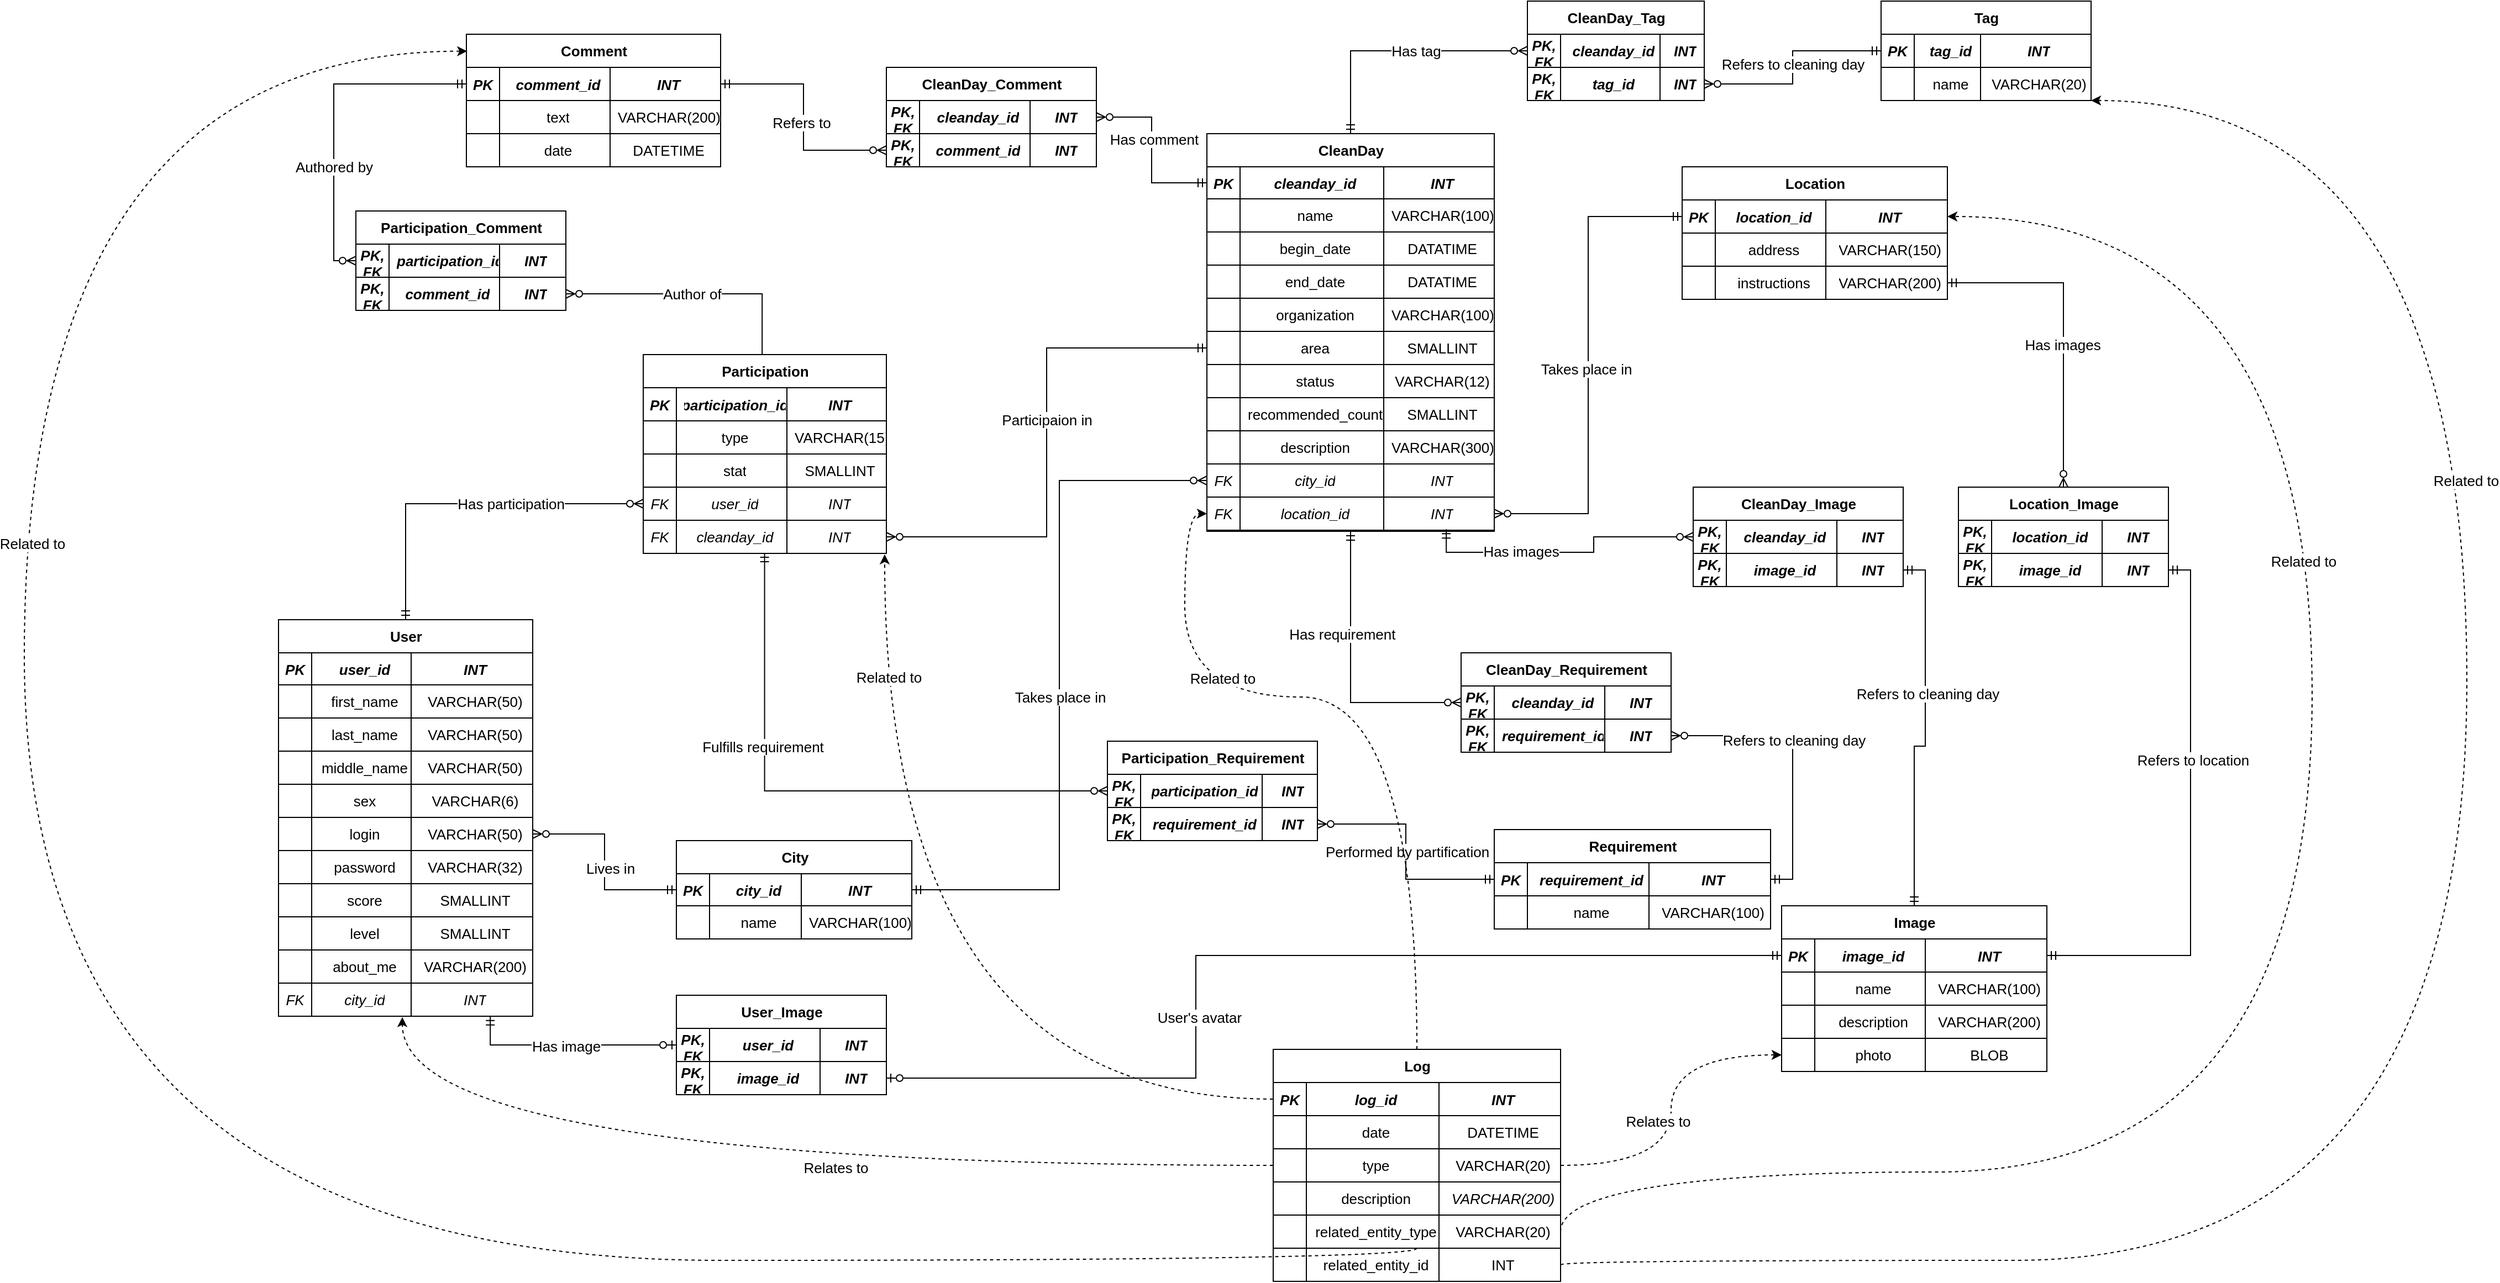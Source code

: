 <mxfile version="24.7.17">
  <diagram id="C5RBs43oDa-KdzZeNtuy" name="Page-1">
    <mxGraphModel dx="2947" dy="1593" grid="1" gridSize="10" guides="1" tooltips="1" connect="1" arrows="1" fold="1" page="1" pageScale="1" pageWidth="827" pageHeight="1169" math="0" shadow="0">
      <root>
        <mxCell id="WIyWlLk6GJQsqaUBKTNV-0" />
        <mxCell id="WIyWlLk6GJQsqaUBKTNV-1" parent="WIyWlLk6GJQsqaUBKTNV-0" />
        <mxCell id="4np4y0qemSY5XBgseXxE-232" value="" style="edgeStyle=orthogonalEdgeStyle;rounded=0;orthogonalLoop=1;jettySize=auto;html=1;fontFamily=Helvetica;fontSize=13;fontColor=default;endArrow=ERzeroToMany;endFill=0;startArrow=ERmandOne;startFill=0;entryX=0;entryY=0.5;entryDx=0;entryDy=0;exitX=0.5;exitY=0;exitDx=0;exitDy=0;" parent="WIyWlLk6GJQsqaUBKTNV-1" source="4np4y0qemSY5XBgseXxE-17" target="4np4y0qemSY5XBgseXxE-214" edge="1">
          <mxGeometry relative="1" as="geometry" />
        </mxCell>
        <mxCell id="4np4y0qemSY5XBgseXxE-612" value="Has participation" style="edgeLabel;html=1;align=center;verticalAlign=middle;resizable=0;points=[];strokeColor=default;fontFamily=Helvetica;fontSize=13;fontColor=default;fillColor=none;" parent="4np4y0qemSY5XBgseXxE-232" vertex="1" connectable="0">
          <mxGeometry x="-0.112" y="4" relative="1" as="geometry">
            <mxPoint x="58" y="4" as="offset" />
          </mxGeometry>
        </mxCell>
        <mxCell id="4np4y0qemSY5XBgseXxE-399" value="" style="edgeStyle=orthogonalEdgeStyle;rounded=0;orthogonalLoop=1;jettySize=auto;html=1;fontFamily=Helvetica;fontSize=13;fontColor=default;endArrow=ERmandOne;endFill=0;startArrow=ERzeroToMany;startFill=0;exitX=1;exitY=0.5;exitDx=0;exitDy=0;entryX=0;entryY=0.5;entryDx=0;entryDy=0;" parent="WIyWlLk6GJQsqaUBKTNV-1" source="4np4y0qemSY5XBgseXxE-186" target="4np4y0qemSY5XBgseXxE-354" edge="1">
          <mxGeometry relative="1" as="geometry" />
        </mxCell>
        <mxCell id="4np4y0qemSY5XBgseXxE-623" value="Lives in" style="edgeLabel;html=1;align=center;verticalAlign=middle;resizable=0;points=[];strokeColor=default;fontFamily=Helvetica;fontSize=13;fontColor=default;fillColor=none;" parent="4np4y0qemSY5XBgseXxE-399" vertex="1" connectable="0">
          <mxGeometry x="-0.264" y="-1" relative="1" as="geometry">
            <mxPoint x="6" y="29" as="offset" />
          </mxGeometry>
        </mxCell>
        <mxCell id="4np4y0qemSY5XBgseXxE-560" style="edgeStyle=orthogonalEdgeStyle;rounded=0;orthogonalLoop=1;jettySize=auto;html=1;entryX=1;entryY=0.5;entryDx=0;entryDy=0;fontFamily=Helvetica;fontSize=13;fontColor=default;endArrow=ERzeroToMany;endFill=0;startArrow=ERmandOne;startFill=0;exitX=0.489;exitY=0.049;exitDx=0;exitDy=0;exitPerimeter=0;" parent="WIyWlLk6GJQsqaUBKTNV-1" source="4np4y0qemSY5XBgseXxE-204" target="4np4y0qemSY5XBgseXxE-547" edge="1">
          <mxGeometry relative="1" as="geometry" />
        </mxCell>
        <mxCell id="4np4y0qemSY5XBgseXxE-622" value="Author of" style="edgeLabel;html=1;align=center;verticalAlign=middle;resizable=0;points=[];strokeColor=default;fontFamily=Helvetica;fontSize=13;fontColor=default;fillColor=none;" parent="4np4y0qemSY5XBgseXxE-560" vertex="1" connectable="0">
          <mxGeometry x="0.098" y="5" relative="1" as="geometry">
            <mxPoint x="5" y="-5" as="offset" />
          </mxGeometry>
        </mxCell>
        <mxCell id="4np4y0qemSY5XBgseXxE-17" value="&lt;b style=&quot;font-size: 13px;&quot;&gt;&lt;font style=&quot;font-size: 13px;&quot;&gt;User&lt;/font&gt;&lt;/b&gt;" style="shape=table;startSize=30;container=1;collapsible=1;childLayout=tableLayout;fixedRows=1;rowLines=0;align=center;resizeLast=1;html=1;resizeLastRow=0;flipH=0;flipV=0;direction=east;verticalAlign=middle;fontSize=13;" parent="WIyWlLk6GJQsqaUBKTNV-1" vertex="1">
          <mxGeometry x="40" y="570" width="230" height="359" as="geometry" />
        </mxCell>
        <mxCell id="4np4y0qemSY5XBgseXxE-18" value="" style="shape=tableRow;horizontal=0;startSize=0;swimlaneHead=0;swimlaneBody=0;fillColor=none;collapsible=0;dropTarget=0;points=[[0,0.5],[1,0.5]];portConstraint=eastwest;top=0;left=0;right=0;bottom=0;align=center;fontSize=13;" parent="4np4y0qemSY5XBgseXxE-17" vertex="1">
          <mxGeometry y="30" width="230" height="29" as="geometry" />
        </mxCell>
        <mxCell id="4np4y0qemSY5XBgseXxE-19" value="PK" style="shape=partialRectangle;connectable=0;fillColor=none;top=1;left=0;bottom=1;right=0;editable=1;overflow=hidden;strokeWidth=1;fontStyle=3;fontSize=13;" parent="4np4y0qemSY5XBgseXxE-18" vertex="1">
          <mxGeometry width="30" height="29" as="geometry">
            <mxRectangle width="30" height="29" as="alternateBounds" />
          </mxGeometry>
        </mxCell>
        <mxCell id="4np4y0qemSY5XBgseXxE-20" value="user_id" style="shape=partialRectangle;connectable=0;fillColor=none;top=1;left=0;bottom=1;right=0;align=center;spacingLeft=6;overflow=hidden;strokeWidth=1;fontStyle=3;fontSize=13;" parent="4np4y0qemSY5XBgseXxE-18" vertex="1">
          <mxGeometry x="30" width="90" height="29" as="geometry">
            <mxRectangle width="90" height="29" as="alternateBounds" />
          </mxGeometry>
        </mxCell>
        <mxCell id="4np4y0qemSY5XBgseXxE-288" value="INT" style="shape=partialRectangle;connectable=0;fillColor=none;top=1;left=0;bottom=1;right=0;align=center;spacingLeft=6;overflow=hidden;strokeWidth=1;fontStyle=3;fontSize=13;" parent="4np4y0qemSY5XBgseXxE-18" vertex="1">
          <mxGeometry x="120" width="110" height="29" as="geometry">
            <mxRectangle width="110" height="29" as="alternateBounds" />
          </mxGeometry>
        </mxCell>
        <mxCell id="4np4y0qemSY5XBgseXxE-21" value="" style="shape=tableRow;horizontal=0;startSize=0;swimlaneHead=0;swimlaneBody=0;fillColor=none;collapsible=0;dropTarget=0;points=[[0,0.5],[1,0.5]];portConstraint=eastwest;top=0;left=0;right=0;bottom=1;align=center;fontSize=13;" parent="4np4y0qemSY5XBgseXxE-17" vertex="1">
          <mxGeometry y="59" width="230" height="30" as="geometry" />
        </mxCell>
        <mxCell id="4np4y0qemSY5XBgseXxE-22" value="" style="shape=partialRectangle;connectable=0;fillColor=none;top=1;left=0;bottom=1;right=0;fontStyle=0;overflow=hidden;whiteSpace=wrap;html=1;strokeWidth=1;fontSize=13;" parent="4np4y0qemSY5XBgseXxE-21" vertex="1">
          <mxGeometry width="30" height="30" as="geometry">
            <mxRectangle width="30" height="30" as="alternateBounds" />
          </mxGeometry>
        </mxCell>
        <mxCell id="4np4y0qemSY5XBgseXxE-23" value="first_name" style="shape=partialRectangle;connectable=0;fillColor=none;top=1;left=0;bottom=1;right=0;align=center;spacingLeft=6;fontStyle=0;overflow=hidden;whiteSpace=wrap;html=1;strokeWidth=1;fontSize=13;" parent="4np4y0qemSY5XBgseXxE-21" vertex="1">
          <mxGeometry x="30" width="90" height="30" as="geometry">
            <mxRectangle width="90" height="30" as="alternateBounds" />
          </mxGeometry>
        </mxCell>
        <mxCell id="4np4y0qemSY5XBgseXxE-289" value="&lt;span style=&quot;color: rgb(0, 0, 0); font-family: Helvetica; font-size: 13px; font-style: normal; font-variant-ligatures: normal; font-variant-caps: normal; font-weight: 400; letter-spacing: normal; orphans: 2; text-indent: 0px; text-transform: none; widows: 2; word-spacing: 0px; -webkit-text-stroke-width: 0px; white-space: normal; background-color: rgb(251, 251, 251); text-decoration-thickness: initial; text-decoration-style: initial; text-decoration-color: initial; float: none; display: inline !important;&quot;&gt;VARCHAR(50)&lt;/span&gt;" style="shape=partialRectangle;connectable=0;fillColor=none;top=1;left=0;bottom=1;right=0;align=center;spacingLeft=6;fontStyle=0;overflow=hidden;whiteSpace=wrap;html=1;strokeWidth=1;fontSize=13;" parent="4np4y0qemSY5XBgseXxE-21" vertex="1">
          <mxGeometry x="120" width="110" height="30" as="geometry">
            <mxRectangle width="110" height="30" as="alternateBounds" />
          </mxGeometry>
        </mxCell>
        <mxCell id="4np4y0qemSY5XBgseXxE-177" value="" style="shape=tableRow;horizontal=0;startSize=0;swimlaneHead=0;swimlaneBody=0;fillColor=none;collapsible=0;dropTarget=0;points=[[0,0.5],[1,0.5]];portConstraint=eastwest;top=0;left=0;right=0;bottom=0;fontStyle=1;fontSize=13;" parent="4np4y0qemSY5XBgseXxE-17" vertex="1">
          <mxGeometry y="89" width="230" height="30" as="geometry" />
        </mxCell>
        <mxCell id="4np4y0qemSY5XBgseXxE-178" value="" style="shape=partialRectangle;connectable=0;fillColor=none;top=0;left=0;bottom=0;right=0;editable=1;overflow=hidden;whiteSpace=wrap;html=1;fontStyle=0;fontSize=13;" parent="4np4y0qemSY5XBgseXxE-177" vertex="1">
          <mxGeometry width="30" height="30" as="geometry">
            <mxRectangle width="30" height="30" as="alternateBounds" />
          </mxGeometry>
        </mxCell>
        <mxCell id="4np4y0qemSY5XBgseXxE-179" value="last_name" style="shape=partialRectangle;connectable=0;fillColor=none;top=0;left=0;bottom=0;right=0;align=center;spacingLeft=6;overflow=hidden;whiteSpace=wrap;html=1;fontStyle=0;fontSize=13;" parent="4np4y0qemSY5XBgseXxE-177" vertex="1">
          <mxGeometry x="30" width="90" height="30" as="geometry">
            <mxRectangle width="90" height="30" as="alternateBounds" />
          </mxGeometry>
        </mxCell>
        <mxCell id="4np4y0qemSY5XBgseXxE-290" value="&lt;div style=&quot;font-size: 13px;&quot;&gt;VARCHAR(50)&lt;br style=&quot;font-size: 13px;&quot;&gt;&lt;/div&gt;" style="shape=partialRectangle;connectable=0;fillColor=none;top=0;left=0;bottom=0;right=0;align=center;spacingLeft=6;overflow=hidden;whiteSpace=wrap;html=1;fontStyle=0;fontSize=13;" parent="4np4y0qemSY5XBgseXxE-177" vertex="1">
          <mxGeometry x="120" width="110" height="30" as="geometry">
            <mxRectangle width="110" height="30" as="alternateBounds" />
          </mxGeometry>
        </mxCell>
        <mxCell id="4np4y0qemSY5XBgseXxE-180" value="" style="shape=tableRow;horizontal=0;startSize=0;swimlaneHead=0;swimlaneBody=0;fillColor=none;collapsible=0;dropTarget=0;points=[[0,0.5],[1,0.5]];portConstraint=eastwest;top=0;left=0;right=0;bottom=1;fontSize=13;" parent="4np4y0qemSY5XBgseXxE-17" vertex="1">
          <mxGeometry y="119" width="230" height="30" as="geometry" />
        </mxCell>
        <mxCell id="4np4y0qemSY5XBgseXxE-181" value="" style="shape=partialRectangle;connectable=0;fillColor=none;top=1;left=0;bottom=1;right=0;fontStyle=0;overflow=hidden;whiteSpace=wrap;html=1;strokeWidth=1;fontSize=13;" parent="4np4y0qemSY5XBgseXxE-180" vertex="1">
          <mxGeometry width="30" height="30" as="geometry">
            <mxRectangle width="30" height="30" as="alternateBounds" />
          </mxGeometry>
        </mxCell>
        <mxCell id="4np4y0qemSY5XBgseXxE-182" value="middle_name" style="shape=partialRectangle;connectable=0;fillColor=none;top=1;left=0;bottom=1;right=0;align=center;spacingLeft=6;fontStyle=0;overflow=hidden;whiteSpace=wrap;html=1;strokeWidth=1;fontSize=13;" parent="4np4y0qemSY5XBgseXxE-180" vertex="1">
          <mxGeometry x="30" width="90" height="30" as="geometry">
            <mxRectangle width="90" height="30" as="alternateBounds" />
          </mxGeometry>
        </mxCell>
        <mxCell id="4np4y0qemSY5XBgseXxE-291" value="VARCHAR(50)" style="shape=partialRectangle;connectable=0;fillColor=none;top=1;left=0;bottom=1;right=0;align=center;spacingLeft=6;fontStyle=0;overflow=hidden;whiteSpace=wrap;html=1;strokeWidth=1;fontSize=13;" parent="4np4y0qemSY5XBgseXxE-180" vertex="1">
          <mxGeometry x="120" width="110" height="30" as="geometry">
            <mxRectangle width="110" height="30" as="alternateBounds" />
          </mxGeometry>
        </mxCell>
        <mxCell id="4np4y0qemSY5XBgseXxE-183" value="" style="shape=tableRow;horizontal=0;startSize=0;swimlaneHead=0;swimlaneBody=0;fillColor=none;collapsible=0;dropTarget=0;points=[[0,0.5],[1,0.5]];portConstraint=eastwest;top=0;left=0;right=0;bottom=1;fontSize=13;" parent="4np4y0qemSY5XBgseXxE-17" vertex="1">
          <mxGeometry y="149" width="230" height="30" as="geometry" />
        </mxCell>
        <mxCell id="4np4y0qemSY5XBgseXxE-184" value="" style="shape=partialRectangle;connectable=0;fillColor=none;top=1;left=0;bottom=1;right=0;fontStyle=0;overflow=hidden;whiteSpace=wrap;html=1;strokeWidth=1;fontSize=13;" parent="4np4y0qemSY5XBgseXxE-183" vertex="1">
          <mxGeometry width="30" height="30" as="geometry">
            <mxRectangle width="30" height="30" as="alternateBounds" />
          </mxGeometry>
        </mxCell>
        <mxCell id="4np4y0qemSY5XBgseXxE-185" value="sex" style="shape=partialRectangle;connectable=0;fillColor=none;top=1;left=0;bottom=1;right=0;align=center;spacingLeft=6;fontStyle=0;overflow=hidden;whiteSpace=wrap;html=1;strokeWidth=1;fontSize=13;" parent="4np4y0qemSY5XBgseXxE-183" vertex="1">
          <mxGeometry x="30" width="90" height="30" as="geometry">
            <mxRectangle width="90" height="30" as="alternateBounds" />
          </mxGeometry>
        </mxCell>
        <mxCell id="4np4y0qemSY5XBgseXxE-292" value="VARCHAR(6)" style="shape=partialRectangle;connectable=0;fillColor=none;top=1;left=0;bottom=1;right=0;align=center;spacingLeft=6;fontStyle=0;overflow=hidden;whiteSpace=wrap;html=1;strokeWidth=1;fontSize=13;" parent="4np4y0qemSY5XBgseXxE-183" vertex="1">
          <mxGeometry x="120" width="110" height="30" as="geometry">
            <mxRectangle width="110" height="30" as="alternateBounds" />
          </mxGeometry>
        </mxCell>
        <mxCell id="4np4y0qemSY5XBgseXxE-186" value="" style="shape=tableRow;horizontal=0;startSize=0;swimlaneHead=0;swimlaneBody=0;fillColor=none;collapsible=0;dropTarget=0;points=[[0,0.5],[1,0.5]];portConstraint=eastwest;top=0;left=0;right=0;bottom=1;fontSize=13;" parent="4np4y0qemSY5XBgseXxE-17" vertex="1">
          <mxGeometry y="179" width="230" height="30" as="geometry" />
        </mxCell>
        <mxCell id="4np4y0qemSY5XBgseXxE-187" value="" style="shape=partialRectangle;connectable=0;fillColor=none;top=1;left=0;bottom=1;right=0;fontStyle=0;overflow=hidden;whiteSpace=wrap;html=1;strokeWidth=1;fontSize=13;" parent="4np4y0qemSY5XBgseXxE-186" vertex="1">
          <mxGeometry width="30" height="30" as="geometry">
            <mxRectangle width="30" height="30" as="alternateBounds" />
          </mxGeometry>
        </mxCell>
        <mxCell id="4np4y0qemSY5XBgseXxE-188" value="login" style="shape=partialRectangle;connectable=0;fillColor=none;top=1;left=0;bottom=1;right=0;align=center;spacingLeft=6;fontStyle=0;overflow=hidden;whiteSpace=wrap;html=1;strokeWidth=1;fontSize=13;" parent="4np4y0qemSY5XBgseXxE-186" vertex="1">
          <mxGeometry x="30" width="90" height="30" as="geometry">
            <mxRectangle width="90" height="30" as="alternateBounds" />
          </mxGeometry>
        </mxCell>
        <mxCell id="4np4y0qemSY5XBgseXxE-293" value="VARCHAR(50)" style="shape=partialRectangle;connectable=0;fillColor=none;top=1;left=0;bottom=1;right=0;align=center;spacingLeft=6;fontStyle=0;overflow=hidden;whiteSpace=wrap;html=1;strokeWidth=1;fontSize=13;" parent="4np4y0qemSY5XBgseXxE-186" vertex="1">
          <mxGeometry x="120" width="110" height="30" as="geometry">
            <mxRectangle width="110" height="30" as="alternateBounds" />
          </mxGeometry>
        </mxCell>
        <mxCell id="SI6b12-N1GQDOYppAXkW-12" value="" style="shape=tableRow;horizontal=0;startSize=0;swimlaneHead=0;swimlaneBody=0;fillColor=none;collapsible=0;dropTarget=0;points=[[0,0.5],[1,0.5]];portConstraint=eastwest;top=0;left=0;right=0;bottom=1;fontSize=13;" parent="4np4y0qemSY5XBgseXxE-17" vertex="1">
          <mxGeometry y="209" width="230" height="30" as="geometry" />
        </mxCell>
        <mxCell id="SI6b12-N1GQDOYppAXkW-13" value="" style="shape=partialRectangle;connectable=0;fillColor=none;top=1;left=0;bottom=1;right=0;fontStyle=0;overflow=hidden;whiteSpace=wrap;html=1;strokeWidth=1;fontSize=13;" parent="SI6b12-N1GQDOYppAXkW-12" vertex="1">
          <mxGeometry width="30" height="30" as="geometry">
            <mxRectangle width="30" height="30" as="alternateBounds" />
          </mxGeometry>
        </mxCell>
        <mxCell id="SI6b12-N1GQDOYppAXkW-14" value="password" style="shape=partialRectangle;connectable=0;fillColor=none;top=1;left=0;bottom=1;right=0;align=center;spacingLeft=6;fontStyle=0;overflow=hidden;whiteSpace=wrap;html=1;strokeWidth=1;fontSize=13;" parent="SI6b12-N1GQDOYppAXkW-12" vertex="1">
          <mxGeometry x="30" width="90" height="30" as="geometry">
            <mxRectangle width="90" height="30" as="alternateBounds" />
          </mxGeometry>
        </mxCell>
        <mxCell id="SI6b12-N1GQDOYppAXkW-15" value="VARCHAR(32&lt;span style=&quot;background-color: initial;&quot;&gt;)&lt;/span&gt;" style="shape=partialRectangle;connectable=0;fillColor=none;top=1;left=0;bottom=1;right=0;align=center;spacingLeft=6;fontStyle=0;overflow=hidden;whiteSpace=wrap;html=1;strokeWidth=1;fontSize=13;" parent="SI6b12-N1GQDOYppAXkW-12" vertex="1">
          <mxGeometry x="120" width="110" height="30" as="geometry">
            <mxRectangle width="110" height="30" as="alternateBounds" />
          </mxGeometry>
        </mxCell>
        <mxCell id="4np4y0qemSY5XBgseXxE-189" value="" style="shape=tableRow;horizontal=0;startSize=0;swimlaneHead=0;swimlaneBody=0;fillColor=none;collapsible=0;dropTarget=0;points=[[0,0.5],[1,0.5]];portConstraint=eastwest;top=0;left=0;right=0;bottom=1;fontSize=13;" parent="4np4y0qemSY5XBgseXxE-17" vertex="1">
          <mxGeometry y="239" width="230" height="30" as="geometry" />
        </mxCell>
        <mxCell id="4np4y0qemSY5XBgseXxE-190" value="" style="shape=partialRectangle;connectable=0;fillColor=none;top=1;left=0;bottom=1;right=0;fontStyle=0;overflow=hidden;whiteSpace=wrap;html=1;strokeWidth=1;fontSize=13;" parent="4np4y0qemSY5XBgseXxE-189" vertex="1">
          <mxGeometry width="30" height="30" as="geometry">
            <mxRectangle width="30" height="30" as="alternateBounds" />
          </mxGeometry>
        </mxCell>
        <mxCell id="4np4y0qemSY5XBgseXxE-191" value="score" style="shape=partialRectangle;connectable=0;fillColor=none;top=1;left=0;bottom=1;right=0;align=center;spacingLeft=6;fontStyle=0;overflow=hidden;whiteSpace=wrap;html=1;strokeWidth=1;fontSize=13;" parent="4np4y0qemSY5XBgseXxE-189" vertex="1">
          <mxGeometry x="30" width="90" height="30" as="geometry">
            <mxRectangle width="90" height="30" as="alternateBounds" />
          </mxGeometry>
        </mxCell>
        <mxCell id="4np4y0qemSY5XBgseXxE-294" value="SMALLINT" style="shape=partialRectangle;connectable=0;fillColor=none;top=1;left=0;bottom=1;right=0;align=center;spacingLeft=6;fontStyle=0;overflow=hidden;whiteSpace=wrap;html=1;strokeWidth=1;fontSize=13;" parent="4np4y0qemSY5XBgseXxE-189" vertex="1">
          <mxGeometry x="120" width="110" height="30" as="geometry">
            <mxRectangle width="110" height="30" as="alternateBounds" />
          </mxGeometry>
        </mxCell>
        <mxCell id="4np4y0qemSY5XBgseXxE-198" value="" style="shape=tableRow;horizontal=0;startSize=0;swimlaneHead=0;swimlaneBody=0;fillColor=none;collapsible=0;dropTarget=0;points=[[0,0.5],[1,0.5]];portConstraint=eastwest;top=0;left=0;right=0;bottom=1;fontSize=13;" parent="4np4y0qemSY5XBgseXxE-17" vertex="1">
          <mxGeometry y="269" width="230" height="30" as="geometry" />
        </mxCell>
        <mxCell id="4np4y0qemSY5XBgseXxE-199" value="" style="shape=partialRectangle;connectable=0;fillColor=none;top=1;left=0;bottom=1;right=0;fontStyle=0;overflow=hidden;whiteSpace=wrap;html=1;strokeWidth=1;fontSize=13;" parent="4np4y0qemSY5XBgseXxE-198" vertex="1">
          <mxGeometry width="30" height="30" as="geometry">
            <mxRectangle width="30" height="30" as="alternateBounds" />
          </mxGeometry>
        </mxCell>
        <mxCell id="4np4y0qemSY5XBgseXxE-200" value="level" style="shape=partialRectangle;connectable=0;fillColor=none;top=1;left=0;bottom=1;right=0;align=center;spacingLeft=6;fontStyle=0;overflow=hidden;whiteSpace=wrap;html=1;strokeWidth=1;fontSize=13;" parent="4np4y0qemSY5XBgseXxE-198" vertex="1">
          <mxGeometry x="30" width="90" height="30" as="geometry">
            <mxRectangle width="90" height="30" as="alternateBounds" />
          </mxGeometry>
        </mxCell>
        <mxCell id="4np4y0qemSY5XBgseXxE-295" value="SMALLINT" style="shape=partialRectangle;connectable=0;fillColor=none;top=1;left=0;bottom=1;right=0;align=center;spacingLeft=6;fontStyle=0;overflow=hidden;whiteSpace=wrap;html=1;strokeWidth=1;fontSize=13;" parent="4np4y0qemSY5XBgseXxE-198" vertex="1">
          <mxGeometry x="120" width="110" height="30" as="geometry">
            <mxRectangle width="110" height="30" as="alternateBounds" />
          </mxGeometry>
        </mxCell>
        <mxCell id="4np4y0qemSY5XBgseXxE-201" value="" style="shape=tableRow;horizontal=0;startSize=0;swimlaneHead=0;swimlaneBody=0;fillColor=none;collapsible=0;dropTarget=0;points=[[0,0.5],[1,0.5]];portConstraint=eastwest;top=0;left=0;right=0;bottom=1;fontSize=13;" parent="4np4y0qemSY5XBgseXxE-17" vertex="1">
          <mxGeometry y="299" width="230" height="30" as="geometry" />
        </mxCell>
        <mxCell id="4np4y0qemSY5XBgseXxE-202" value="" style="shape=partialRectangle;connectable=0;fillColor=none;top=1;left=0;bottom=1;right=0;fontStyle=0;overflow=hidden;whiteSpace=wrap;html=1;strokeWidth=1;fontSize=13;" parent="4np4y0qemSY5XBgseXxE-201" vertex="1">
          <mxGeometry width="30" height="30" as="geometry">
            <mxRectangle width="30" height="30" as="alternateBounds" />
          </mxGeometry>
        </mxCell>
        <mxCell id="4np4y0qemSY5XBgseXxE-203" value="about_me" style="shape=partialRectangle;connectable=0;fillColor=none;top=1;left=0;bottom=1;right=0;align=center;spacingLeft=6;fontStyle=0;overflow=hidden;whiteSpace=wrap;html=1;strokeWidth=1;fontSize=13;" parent="4np4y0qemSY5XBgseXxE-201" vertex="1">
          <mxGeometry x="30" width="90" height="30" as="geometry">
            <mxRectangle width="90" height="30" as="alternateBounds" />
          </mxGeometry>
        </mxCell>
        <mxCell id="4np4y0qemSY5XBgseXxE-296" value="VARCHAR(20&lt;span style=&quot;background-color: initial; font-size: 13px;&quot;&gt;0)&lt;/span&gt;" style="shape=partialRectangle;connectable=0;fillColor=none;top=1;left=0;bottom=1;right=0;align=center;spacingLeft=6;fontStyle=0;overflow=hidden;whiteSpace=wrap;html=1;strokeWidth=1;fontSize=13;" parent="4np4y0qemSY5XBgseXxE-201" vertex="1">
          <mxGeometry x="120" width="110" height="30" as="geometry">
            <mxRectangle width="110" height="30" as="alternateBounds" />
          </mxGeometry>
        </mxCell>
        <mxCell id="4np4y0qemSY5XBgseXxE-342" value="" style="shape=tableRow;horizontal=0;startSize=0;swimlaneHead=0;swimlaneBody=0;fillColor=none;collapsible=0;dropTarget=0;points=[[0,0.5],[1,0.5]];portConstraint=eastwest;top=0;left=0;right=0;bottom=1;fontSize=13;" parent="4np4y0qemSY5XBgseXxE-17" vertex="1">
          <mxGeometry y="329" width="230" height="30" as="geometry" />
        </mxCell>
        <mxCell id="4np4y0qemSY5XBgseXxE-343" value="FK" style="shape=partialRectangle;connectable=0;fillColor=none;top=1;left=0;bottom=1;right=0;fontStyle=2;overflow=hidden;whiteSpace=wrap;html=1;strokeWidth=1;fontSize=13;" parent="4np4y0qemSY5XBgseXxE-342" vertex="1">
          <mxGeometry width="30" height="30" as="geometry">
            <mxRectangle width="30" height="30" as="alternateBounds" />
          </mxGeometry>
        </mxCell>
        <mxCell id="4np4y0qemSY5XBgseXxE-344" value="city_id" style="shape=partialRectangle;connectable=0;fillColor=none;top=1;left=0;bottom=1;right=0;align=center;spacingLeft=6;fontStyle=2;overflow=hidden;whiteSpace=wrap;html=1;strokeWidth=1;fontSize=13;" parent="4np4y0qemSY5XBgseXxE-342" vertex="1">
          <mxGeometry x="30" width="90" height="30" as="geometry">
            <mxRectangle width="90" height="30" as="alternateBounds" />
          </mxGeometry>
        </mxCell>
        <mxCell id="4np4y0qemSY5XBgseXxE-345" value="INT" style="shape=partialRectangle;connectable=0;fillColor=none;top=1;left=0;bottom=1;right=0;align=center;spacingLeft=6;fontStyle=2;overflow=hidden;whiteSpace=wrap;html=1;strokeWidth=1;fontSize=13;" parent="4np4y0qemSY5XBgseXxE-342" vertex="1">
          <mxGeometry x="120" width="110" height="30" as="geometry">
            <mxRectangle width="110" height="30" as="alternateBounds" />
          </mxGeometry>
        </mxCell>
        <mxCell id="4np4y0qemSY5XBgseXxE-246" value="" style="edgeStyle=orthogonalEdgeStyle;rounded=0;orthogonalLoop=1;jettySize=auto;html=1;fontFamily=Helvetica;fontSize=13;fontColor=default;endArrow=ERzeroToMany;endFill=0;startArrow=ERmandOne;startFill=0;entryX=0;entryY=0.5;entryDx=0;entryDy=0;exitX=0.499;exitY=0.984;exitDx=0;exitDy=0;exitPerimeter=0;" parent="WIyWlLk6GJQsqaUBKTNV-1" source="4np4y0qemSY5XBgseXxE-631" target="4np4y0qemSY5XBgseXxE-243" edge="1">
          <mxGeometry relative="1" as="geometry">
            <mxPoint x="-18.5" y="340" as="sourcePoint" />
            <mxPoint x="311.5" y="465.0" as="targetPoint" />
          </mxGeometry>
        </mxCell>
        <mxCell id="4np4y0qemSY5XBgseXxE-637" value="Fulfills requirement" style="edgeLabel;html=1;align=center;verticalAlign=middle;resizable=0;points=[];strokeColor=default;fontFamily=Helvetica;fontSize=13;fontColor=default;fillColor=none;" parent="4np4y0qemSY5XBgseXxE-246" vertex="1" connectable="0">
          <mxGeometry x="-0.333" y="-2" relative="1" as="geometry">
            <mxPoint as="offset" />
          </mxGeometry>
        </mxCell>
        <mxCell id="4np4y0qemSY5XBgseXxE-204" value="&lt;b style=&quot;font-size: 13px;&quot;&gt;&lt;font style=&quot;font-size: 13px;&quot;&gt;Participation&lt;/font&gt;&lt;/b&gt;" style="shape=table;startSize=30;container=1;collapsible=1;childLayout=tableLayout;fixedRows=1;rowLines=0;fontStyle=0;align=center;resizeLast=1;html=1;fontSize=13;" parent="WIyWlLk6GJQsqaUBKTNV-1" vertex="1">
          <mxGeometry x="370" y="330" width="220" height="180" as="geometry" />
        </mxCell>
        <mxCell id="4np4y0qemSY5XBgseXxE-205" value="" style="shape=tableRow;horizontal=0;startSize=0;swimlaneHead=0;swimlaneBody=0;fillColor=none;collapsible=0;dropTarget=0;points=[[0,0.5],[1,0.5]];portConstraint=eastwest;top=0;left=0;right=0;bottom=0;fontSize=13;" parent="4np4y0qemSY5XBgseXxE-204" vertex="1">
          <mxGeometry y="30" width="220" height="30" as="geometry" />
        </mxCell>
        <mxCell id="4np4y0qemSY5XBgseXxE-206" value="PK" style="shape=partialRectangle;connectable=0;fillColor=none;top=1;left=0;bottom=1;right=0;editable=1;overflow=hidden;strokeWidth=1;fontStyle=3;fontSize=13;" parent="4np4y0qemSY5XBgseXxE-205" vertex="1">
          <mxGeometry width="30" height="30" as="geometry">
            <mxRectangle width="30" height="30" as="alternateBounds" />
          </mxGeometry>
        </mxCell>
        <mxCell id="4np4y0qemSY5XBgseXxE-207" value="participation_id" style="shape=partialRectangle;connectable=0;fillColor=none;top=1;left=0;bottom=1;right=0;align=center;spacingLeft=6;overflow=hidden;strokeWidth=1;fontStyle=3;fontSize=13;" parent="4np4y0qemSY5XBgseXxE-205" vertex="1">
          <mxGeometry x="30" width="100.0" height="30" as="geometry">
            <mxRectangle width="100.0" height="30" as="alternateBounds" />
          </mxGeometry>
        </mxCell>
        <mxCell id="4np4y0qemSY5XBgseXxE-297" value="INT" style="shape=partialRectangle;connectable=0;fillColor=none;top=1;left=0;bottom=1;right=0;align=center;spacingLeft=6;overflow=hidden;strokeWidth=1;fontStyle=3;fontSize=13;" parent="4np4y0qemSY5XBgseXxE-205" vertex="1">
          <mxGeometry x="130.0" width="90.0" height="30" as="geometry">
            <mxRectangle width="90.0" height="30" as="alternateBounds" />
          </mxGeometry>
        </mxCell>
        <mxCell id="4np4y0qemSY5XBgseXxE-208" value="" style="shape=tableRow;horizontal=0;startSize=0;swimlaneHead=0;swimlaneBody=0;fillColor=none;collapsible=0;dropTarget=0;points=[[0,0.5],[1,0.5]];portConstraint=eastwest;top=0;left=0;right=0;bottom=1;fontSize=13;" parent="4np4y0qemSY5XBgseXxE-204" vertex="1">
          <mxGeometry y="60" width="220" height="30" as="geometry" />
        </mxCell>
        <mxCell id="4np4y0qemSY5XBgseXxE-209" value="" style="shape=partialRectangle;connectable=0;fillColor=none;top=1;left=0;bottom=1;right=0;fontStyle=0;overflow=hidden;whiteSpace=wrap;html=1;strokeWidth=1;fontSize=13;" parent="4np4y0qemSY5XBgseXxE-208" vertex="1">
          <mxGeometry width="30" height="30" as="geometry">
            <mxRectangle width="30" height="30" as="alternateBounds" />
          </mxGeometry>
        </mxCell>
        <mxCell id="4np4y0qemSY5XBgseXxE-210" value="type" style="shape=partialRectangle;connectable=0;fillColor=none;top=1;left=0;bottom=1;right=0;align=center;spacingLeft=6;fontStyle=0;overflow=hidden;whiteSpace=wrap;html=1;strokeWidth=1;fontSize=13;" parent="4np4y0qemSY5XBgseXxE-208" vertex="1">
          <mxGeometry x="30" width="100.0" height="30" as="geometry">
            <mxRectangle width="100.0" height="30" as="alternateBounds" />
          </mxGeometry>
        </mxCell>
        <mxCell id="4np4y0qemSY5XBgseXxE-298" value="VARCHAR(15)" style="shape=partialRectangle;connectable=0;fillColor=none;top=1;left=0;bottom=1;right=0;align=center;spacingLeft=6;fontStyle=0;overflow=hidden;whiteSpace=wrap;html=1;strokeWidth=1;fontSize=13;" parent="4np4y0qemSY5XBgseXxE-208" vertex="1">
          <mxGeometry x="130.0" width="90.0" height="30" as="geometry">
            <mxRectangle width="90.0" height="30" as="alternateBounds" />
          </mxGeometry>
        </mxCell>
        <mxCell id="4np4y0qemSY5XBgseXxE-211" value="" style="shape=tableRow;horizontal=0;startSize=0;swimlaneHead=0;swimlaneBody=0;fillColor=none;collapsible=0;dropTarget=0;points=[[0,0.5],[1,0.5]];portConstraint=eastwest;top=0;left=0;right=0;bottom=0;fontStyle=1;fontSize=13;" parent="4np4y0qemSY5XBgseXxE-204" vertex="1">
          <mxGeometry y="90" width="220" height="30" as="geometry" />
        </mxCell>
        <mxCell id="4np4y0qemSY5XBgseXxE-212" value="" style="shape=partialRectangle;connectable=0;fillColor=none;top=0;left=0;bottom=0;right=0;editable=1;overflow=hidden;whiteSpace=wrap;html=1;fontStyle=0;fontSize=13;" parent="4np4y0qemSY5XBgseXxE-211" vertex="1">
          <mxGeometry width="30" height="30" as="geometry">
            <mxRectangle width="30" height="30" as="alternateBounds" />
          </mxGeometry>
        </mxCell>
        <mxCell id="4np4y0qemSY5XBgseXxE-213" value="stat" style="shape=partialRectangle;connectable=0;fillColor=none;top=0;left=0;bottom=0;right=0;align=center;spacingLeft=6;overflow=hidden;whiteSpace=wrap;html=1;fontStyle=0;fontSize=13;" parent="4np4y0qemSY5XBgseXxE-211" vertex="1">
          <mxGeometry x="30" width="100.0" height="30" as="geometry">
            <mxRectangle width="100.0" height="30" as="alternateBounds" />
          </mxGeometry>
        </mxCell>
        <mxCell id="4np4y0qemSY5XBgseXxE-299" value="SMALLINT" style="shape=partialRectangle;connectable=0;fillColor=none;top=0;left=0;bottom=0;right=0;align=center;spacingLeft=6;overflow=hidden;whiteSpace=wrap;html=1;fontStyle=0;fontSize=13;" parent="4np4y0qemSY5XBgseXxE-211" vertex="1">
          <mxGeometry x="130.0" width="90.0" height="30" as="geometry">
            <mxRectangle width="90.0" height="30" as="alternateBounds" />
          </mxGeometry>
        </mxCell>
        <mxCell id="4np4y0qemSY5XBgseXxE-214" value="" style="shape=tableRow;horizontal=0;startSize=0;swimlaneHead=0;swimlaneBody=0;fillColor=none;collapsible=0;dropTarget=0;points=[[0,0.5],[1,0.5]];portConstraint=eastwest;top=0;left=0;right=0;bottom=1;fontSize=13;" parent="4np4y0qemSY5XBgseXxE-204" vertex="1">
          <mxGeometry y="120" width="220" height="30" as="geometry" />
        </mxCell>
        <mxCell id="4np4y0qemSY5XBgseXxE-215" value="FK" style="shape=partialRectangle;connectable=0;fillColor=none;top=1;left=0;bottom=1;right=0;fontStyle=2;overflow=hidden;whiteSpace=wrap;html=1;strokeWidth=1;fontSize=13;" parent="4np4y0qemSY5XBgseXxE-214" vertex="1">
          <mxGeometry width="30" height="30" as="geometry">
            <mxRectangle width="30" height="30" as="alternateBounds" />
          </mxGeometry>
        </mxCell>
        <mxCell id="4np4y0qemSY5XBgseXxE-216" value="user_id" style="shape=partialRectangle;connectable=0;fillColor=none;top=1;left=0;bottom=1;right=0;align=center;spacingLeft=6;fontStyle=2;overflow=hidden;whiteSpace=wrap;html=1;strokeWidth=1;fontSize=13;" parent="4np4y0qemSY5XBgseXxE-214" vertex="1">
          <mxGeometry x="30" width="100.0" height="30" as="geometry">
            <mxRectangle width="100.0" height="30" as="alternateBounds" />
          </mxGeometry>
        </mxCell>
        <mxCell id="4np4y0qemSY5XBgseXxE-300" value="INT" style="shape=partialRectangle;connectable=0;fillColor=none;top=1;left=0;bottom=1;right=0;align=center;spacingLeft=6;fontStyle=2;overflow=hidden;whiteSpace=wrap;html=1;strokeWidth=1;fontSize=13;" parent="4np4y0qemSY5XBgseXxE-214" vertex="1">
          <mxGeometry x="130.0" width="90.0" height="30" as="geometry">
            <mxRectangle width="90.0" height="30" as="alternateBounds" />
          </mxGeometry>
        </mxCell>
        <mxCell id="4np4y0qemSY5XBgseXxE-631" value="" style="shape=tableRow;horizontal=0;startSize=0;swimlaneHead=0;swimlaneBody=0;fillColor=none;collapsible=0;dropTarget=0;points=[[0,0.5],[1,0.5]];portConstraint=eastwest;top=0;left=0;right=0;bottom=1;fontSize=13;" parent="4np4y0qemSY5XBgseXxE-204" vertex="1">
          <mxGeometry y="150" width="220" height="30" as="geometry" />
        </mxCell>
        <mxCell id="4np4y0qemSY5XBgseXxE-632" value="FK" style="shape=partialRectangle;connectable=0;fillColor=none;top=1;left=0;bottom=1;right=0;fontStyle=2;overflow=hidden;whiteSpace=wrap;html=1;strokeWidth=1;fontSize=13;" parent="4np4y0qemSY5XBgseXxE-631" vertex="1">
          <mxGeometry width="30" height="30" as="geometry">
            <mxRectangle width="30" height="30" as="alternateBounds" />
          </mxGeometry>
        </mxCell>
        <mxCell id="4np4y0qemSY5XBgseXxE-633" value="cleanday_id" style="shape=partialRectangle;connectable=0;fillColor=none;top=1;left=0;bottom=1;right=0;align=center;spacingLeft=6;fontStyle=2;overflow=hidden;whiteSpace=wrap;html=1;strokeWidth=1;fontSize=13;" parent="4np4y0qemSY5XBgseXxE-631" vertex="1">
          <mxGeometry x="30" width="100.0" height="30" as="geometry">
            <mxRectangle width="100.0" height="30" as="alternateBounds" />
          </mxGeometry>
        </mxCell>
        <mxCell id="4np4y0qemSY5XBgseXxE-634" value="INT" style="shape=partialRectangle;connectable=0;fillColor=none;top=1;left=0;bottom=1;right=0;align=center;spacingLeft=6;fontStyle=2;overflow=hidden;whiteSpace=wrap;html=1;strokeWidth=1;fontSize=13;" parent="4np4y0qemSY5XBgseXxE-631" vertex="1">
          <mxGeometry x="130.0" width="90.0" height="30" as="geometry">
            <mxRectangle width="90.0" height="30" as="alternateBounds" />
          </mxGeometry>
        </mxCell>
        <mxCell id="4np4y0qemSY5XBgseXxE-233" value="&lt;span style=&quot;font-size: 13px;&quot;&gt;&lt;font style=&quot;font-size: 13px;&quot;&gt;Participation_Requirement&lt;/font&gt;&lt;/span&gt;" style="shape=table;startSize=30;container=1;collapsible=1;childLayout=tableLayout;fixedRows=1;rowLines=0;fontStyle=1;align=center;resizeLast=1;html=1;fontSize=13;" parent="WIyWlLk6GJQsqaUBKTNV-1" vertex="1">
          <mxGeometry x="790" y="680" width="190" height="90" as="geometry" />
        </mxCell>
        <mxCell id="4np4y0qemSY5XBgseXxE-243" value="" style="shape=tableRow;horizontal=0;startSize=0;swimlaneHead=0;swimlaneBody=0;fillColor=none;collapsible=0;dropTarget=0;points=[[0,0.5],[1,0.5]];portConstraint=eastwest;top=0;left=0;right=0;bottom=1;fontSize=13;" parent="4np4y0qemSY5XBgseXxE-233" vertex="1">
          <mxGeometry y="30" width="190" height="30" as="geometry" />
        </mxCell>
        <mxCell id="4np4y0qemSY5XBgseXxE-244" value="PK, FK" style="shape=partialRectangle;connectable=0;fillColor=none;top=1;left=0;bottom=1;right=0;fontStyle=3;overflow=hidden;whiteSpace=wrap;html=1;strokeWidth=1;fontSize=13;" parent="4np4y0qemSY5XBgseXxE-243" vertex="1">
          <mxGeometry width="30" height="30" as="geometry">
            <mxRectangle width="30" height="30" as="alternateBounds" />
          </mxGeometry>
        </mxCell>
        <mxCell id="4np4y0qemSY5XBgseXxE-245" value="participation_id" style="shape=partialRectangle;connectable=0;fillColor=none;top=1;left=0;bottom=1;right=0;align=center;spacingLeft=6;fontStyle=3;overflow=hidden;whiteSpace=wrap;html=1;strokeWidth=1;fontSize=13;" parent="4np4y0qemSY5XBgseXxE-243" vertex="1">
          <mxGeometry x="30" width="110" height="30" as="geometry">
            <mxRectangle width="110" height="30" as="alternateBounds" />
          </mxGeometry>
        </mxCell>
        <mxCell id="4np4y0qemSY5XBgseXxE-301" value="INT" style="shape=partialRectangle;connectable=0;fillColor=none;top=1;left=0;bottom=1;right=0;align=center;spacingLeft=6;fontStyle=3;overflow=hidden;whiteSpace=wrap;html=1;strokeWidth=1;fontSize=13;" parent="4np4y0qemSY5XBgseXxE-243" vertex="1">
          <mxGeometry x="140" width="50" height="30" as="geometry">
            <mxRectangle width="50" height="30" as="alternateBounds" />
          </mxGeometry>
        </mxCell>
        <mxCell id="4np4y0qemSY5XBgseXxE-251" value="" style="shape=tableRow;horizontal=0;startSize=0;swimlaneHead=0;swimlaneBody=0;fillColor=none;collapsible=0;dropTarget=0;points=[[0,0.5],[1,0.5]];portConstraint=eastwest;top=0;left=0;right=0;bottom=1;fontSize=13;" parent="4np4y0qemSY5XBgseXxE-233" vertex="1">
          <mxGeometry y="60" width="190" height="30" as="geometry" />
        </mxCell>
        <mxCell id="4np4y0qemSY5XBgseXxE-252" value="PK, FK" style="shape=partialRectangle;connectable=0;fillColor=none;top=1;left=0;bottom=1;right=0;fontStyle=3;overflow=hidden;whiteSpace=wrap;html=1;strokeWidth=1;fontSize=13;" parent="4np4y0qemSY5XBgseXxE-251" vertex="1">
          <mxGeometry width="30" height="30" as="geometry">
            <mxRectangle width="30" height="30" as="alternateBounds" />
          </mxGeometry>
        </mxCell>
        <mxCell id="4np4y0qemSY5XBgseXxE-253" value="requirement_id" style="shape=partialRectangle;connectable=0;fillColor=none;top=1;left=0;bottom=1;right=0;align=center;spacingLeft=6;fontStyle=3;overflow=hidden;whiteSpace=wrap;html=1;strokeWidth=1;fontSize=13;" parent="4np4y0qemSY5XBgseXxE-251" vertex="1">
          <mxGeometry x="30" width="110" height="30" as="geometry">
            <mxRectangle width="110" height="30" as="alternateBounds" />
          </mxGeometry>
        </mxCell>
        <mxCell id="4np4y0qemSY5XBgseXxE-302" value="INT" style="shape=partialRectangle;connectable=0;fillColor=none;top=1;left=0;bottom=1;right=0;align=center;spacingLeft=6;fontStyle=3;overflow=hidden;whiteSpace=wrap;html=1;strokeWidth=1;fontSize=13;" parent="4np4y0qemSY5XBgseXxE-251" vertex="1">
          <mxGeometry x="140" width="50" height="30" as="geometry">
            <mxRectangle width="50" height="30" as="alternateBounds" />
          </mxGeometry>
        </mxCell>
        <mxCell id="4np4y0qemSY5XBgseXxE-265" value="&lt;b style=&quot;font-size: 13px;&quot;&gt;&lt;font style=&quot;font-size: 13px;&quot;&gt;Requirement&lt;/font&gt;&lt;/b&gt;" style="shape=table;startSize=30;container=1;collapsible=1;childLayout=tableLayout;fixedRows=1;rowLines=0;fontStyle=0;align=center;resizeLast=1;html=1;fontSize=13;" parent="WIyWlLk6GJQsqaUBKTNV-1" vertex="1">
          <mxGeometry x="1140" y="760" width="250" height="90" as="geometry" />
        </mxCell>
        <mxCell id="4np4y0qemSY5XBgseXxE-266" value="" style="shape=tableRow;horizontal=0;startSize=0;swimlaneHead=0;swimlaneBody=0;fillColor=none;collapsible=0;dropTarget=0;points=[[0,0.5],[1,0.5]];portConstraint=eastwest;top=0;left=0;right=0;bottom=0;fontSize=13;" parent="4np4y0qemSY5XBgseXxE-265" vertex="1">
          <mxGeometry y="30" width="250" height="30" as="geometry" />
        </mxCell>
        <mxCell id="4np4y0qemSY5XBgseXxE-267" value="PK" style="shape=partialRectangle;connectable=0;fillColor=none;top=1;left=0;bottom=1;right=0;editable=1;overflow=hidden;strokeWidth=1;fontStyle=3;fontSize=13;" parent="4np4y0qemSY5XBgseXxE-266" vertex="1">
          <mxGeometry width="30" height="30" as="geometry">
            <mxRectangle width="30" height="30" as="alternateBounds" />
          </mxGeometry>
        </mxCell>
        <mxCell id="4np4y0qemSY5XBgseXxE-268" value="requirement_id" style="shape=partialRectangle;connectable=0;fillColor=none;top=1;left=0;bottom=1;right=0;align=center;spacingLeft=6;overflow=hidden;strokeWidth=1;fontStyle=3;fontSize=13;" parent="4np4y0qemSY5XBgseXxE-266" vertex="1">
          <mxGeometry x="30" width="110" height="30" as="geometry">
            <mxRectangle width="110" height="30" as="alternateBounds" />
          </mxGeometry>
        </mxCell>
        <mxCell id="4np4y0qemSY5XBgseXxE-303" value="INT" style="shape=partialRectangle;connectable=0;fillColor=none;top=1;left=0;bottom=1;right=0;align=center;spacingLeft=6;overflow=hidden;strokeWidth=1;fontStyle=3;fontSize=13;" parent="4np4y0qemSY5XBgseXxE-266" vertex="1">
          <mxGeometry x="140" width="110" height="30" as="geometry">
            <mxRectangle width="110" height="30" as="alternateBounds" />
          </mxGeometry>
        </mxCell>
        <mxCell id="4np4y0qemSY5XBgseXxE-269" value="" style="shape=tableRow;horizontal=0;startSize=0;swimlaneHead=0;swimlaneBody=0;fillColor=none;collapsible=0;dropTarget=0;points=[[0,0.5],[1,0.5]];portConstraint=eastwest;top=0;left=0;right=0;bottom=1;fontSize=13;" parent="4np4y0qemSY5XBgseXxE-265" vertex="1">
          <mxGeometry y="60" width="250" height="30" as="geometry" />
        </mxCell>
        <mxCell id="4np4y0qemSY5XBgseXxE-270" value="" style="shape=partialRectangle;connectable=0;fillColor=none;top=1;left=0;bottom=1;right=0;fontStyle=0;overflow=hidden;whiteSpace=wrap;html=1;strokeWidth=1;fontSize=13;" parent="4np4y0qemSY5XBgseXxE-269" vertex="1">
          <mxGeometry width="30" height="30" as="geometry">
            <mxRectangle width="30" height="30" as="alternateBounds" />
          </mxGeometry>
        </mxCell>
        <mxCell id="4np4y0qemSY5XBgseXxE-271" value="name" style="shape=partialRectangle;connectable=0;fillColor=none;top=1;left=0;bottom=1;right=0;align=center;spacingLeft=6;fontStyle=0;overflow=hidden;whiteSpace=wrap;html=1;strokeWidth=1;fontSize=13;" parent="4np4y0qemSY5XBgseXxE-269" vertex="1">
          <mxGeometry x="30" width="110" height="30" as="geometry">
            <mxRectangle width="110" height="30" as="alternateBounds" />
          </mxGeometry>
        </mxCell>
        <mxCell id="4np4y0qemSY5XBgseXxE-304" value="VARCHAR(100)" style="shape=partialRectangle;connectable=0;fillColor=none;top=1;left=0;bottom=1;right=0;align=center;spacingLeft=6;fontStyle=0;overflow=hidden;whiteSpace=wrap;html=1;strokeWidth=1;fontSize=13;" parent="4np4y0qemSY5XBgseXxE-269" vertex="1">
          <mxGeometry x="140" width="110" height="30" as="geometry">
            <mxRectangle width="110" height="30" as="alternateBounds" />
          </mxGeometry>
        </mxCell>
        <mxCell id="4np4y0qemSY5XBgseXxE-278" style="edgeStyle=orthogonalEdgeStyle;rounded=0;orthogonalLoop=1;jettySize=auto;html=1;exitX=0;exitY=0.5;exitDx=0;exitDy=0;entryX=1;entryY=0.5;entryDx=0;entryDy=0;fontFamily=Helvetica;fontSize=13;fontColor=default;endArrow=ERzeroToMany;endFill=0;startArrow=ERmandOne;startFill=0;" parent="WIyWlLk6GJQsqaUBKTNV-1" source="4np4y0qemSY5XBgseXxE-266" target="4np4y0qemSY5XBgseXxE-251" edge="1">
          <mxGeometry relative="1" as="geometry" />
        </mxCell>
        <mxCell id="4np4y0qemSY5XBgseXxE-638" value="Performed by partification" style="edgeLabel;html=1;align=center;verticalAlign=middle;resizable=0;points=[];strokeColor=default;fontFamily=Helvetica;fontSize=13;fontColor=default;fillColor=none;" parent="4np4y0qemSY5XBgseXxE-278" vertex="1" connectable="0">
          <mxGeometry x="0.006" y="-1" relative="1" as="geometry">
            <mxPoint as="offset" />
          </mxGeometry>
        </mxCell>
        <mxCell id="4np4y0qemSY5XBgseXxE-522" style="edgeStyle=orthogonalEdgeStyle;rounded=0;orthogonalLoop=1;jettySize=auto;html=1;entryX=0;entryY=0.5;entryDx=0;entryDy=0;fontFamily=Helvetica;fontSize=13;fontColor=default;endArrow=ERzeroToMany;endFill=0;startArrow=ERmandOne;startFill=0;" parent="WIyWlLk6GJQsqaUBKTNV-1" source="4np4y0qemSY5XBgseXxE-305" target="4np4y0qemSY5XBgseXxE-513" edge="1">
          <mxGeometry relative="1" as="geometry" />
        </mxCell>
        <mxCell id="4np4y0qemSY5XBgseXxE-625" value="Has requirement&amp;nbsp;" style="edgeLabel;html=1;align=center;verticalAlign=middle;resizable=0;points=[];strokeColor=default;fontFamily=Helvetica;fontSize=13;fontColor=default;fillColor=none;" parent="4np4y0qemSY5XBgseXxE-522" vertex="1" connectable="0">
          <mxGeometry x="-0.269" y="-6" relative="1" as="geometry">
            <mxPoint as="offset" />
          </mxGeometry>
        </mxCell>
        <mxCell id="4np4y0qemSY5XBgseXxE-305" value="&lt;b style=&quot;font-size: 13px;&quot;&gt;&lt;font style=&quot;font-size: 13px;&quot;&gt;CleanDay&lt;/font&gt;&lt;/b&gt;" style="shape=table;startSize=30;container=1;collapsible=1;childLayout=tableLayout;fixedRows=1;rowLines=0;align=center;resizeLast=1;html=1;resizeLastRow=0;flipH=0;flipV=0;direction=east;verticalAlign=middle;fontSize=13;" parent="WIyWlLk6GJQsqaUBKTNV-1" vertex="1">
          <mxGeometry x="880" y="130" width="260" height="360" as="geometry" />
        </mxCell>
        <mxCell id="4np4y0qemSY5XBgseXxE-306" value="" style="shape=tableRow;horizontal=0;startSize=0;swimlaneHead=0;swimlaneBody=0;fillColor=none;collapsible=0;dropTarget=0;points=[[0,0.5],[1,0.5]];portConstraint=eastwest;top=0;left=0;right=0;bottom=0;align=center;fontSize=13;" parent="4np4y0qemSY5XBgseXxE-305" vertex="1">
          <mxGeometry y="30" width="260" height="29" as="geometry" />
        </mxCell>
        <mxCell id="4np4y0qemSY5XBgseXxE-307" value="PK" style="shape=partialRectangle;connectable=0;fillColor=none;top=1;left=0;bottom=1;right=0;editable=1;overflow=hidden;strokeWidth=1;fontStyle=3;fontSize=13;" parent="4np4y0qemSY5XBgseXxE-306" vertex="1">
          <mxGeometry width="30" height="29" as="geometry">
            <mxRectangle width="30" height="29" as="alternateBounds" />
          </mxGeometry>
        </mxCell>
        <mxCell id="4np4y0qemSY5XBgseXxE-308" value="cleanday_id" style="shape=partialRectangle;connectable=0;fillColor=none;top=1;left=0;bottom=1;right=0;align=center;spacingLeft=6;overflow=hidden;strokeWidth=1;fontStyle=3;fontSize=13;" parent="4np4y0qemSY5XBgseXxE-306" vertex="1">
          <mxGeometry x="30" width="130" height="29" as="geometry">
            <mxRectangle width="130" height="29" as="alternateBounds" />
          </mxGeometry>
        </mxCell>
        <mxCell id="4np4y0qemSY5XBgseXxE-309" value="INT" style="shape=partialRectangle;connectable=0;fillColor=none;top=1;left=0;bottom=1;right=0;align=center;spacingLeft=6;overflow=hidden;strokeWidth=1;fontStyle=3;fontSize=13;" parent="4np4y0qemSY5XBgseXxE-306" vertex="1">
          <mxGeometry x="160" width="100" height="29" as="geometry">
            <mxRectangle width="100" height="29" as="alternateBounds" />
          </mxGeometry>
        </mxCell>
        <mxCell id="4np4y0qemSY5XBgseXxE-310" value="" style="shape=tableRow;horizontal=0;startSize=0;swimlaneHead=0;swimlaneBody=0;fillColor=none;collapsible=0;dropTarget=0;points=[[0,0.5],[1,0.5]];portConstraint=eastwest;top=0;left=0;right=0;bottom=1;align=center;fontSize=13;" parent="4np4y0qemSY5XBgseXxE-305" vertex="1">
          <mxGeometry y="59" width="260" height="30" as="geometry" />
        </mxCell>
        <mxCell id="4np4y0qemSY5XBgseXxE-311" value="" style="shape=partialRectangle;connectable=0;fillColor=none;top=1;left=0;bottom=1;right=0;fontStyle=0;overflow=hidden;whiteSpace=wrap;html=1;strokeWidth=1;fontSize=13;" parent="4np4y0qemSY5XBgseXxE-310" vertex="1">
          <mxGeometry width="30" height="30" as="geometry">
            <mxRectangle width="30" height="30" as="alternateBounds" />
          </mxGeometry>
        </mxCell>
        <mxCell id="4np4y0qemSY5XBgseXxE-312" value="name" style="shape=partialRectangle;connectable=0;fillColor=none;top=1;left=0;bottom=1;right=0;align=center;spacingLeft=6;fontStyle=0;overflow=hidden;whiteSpace=wrap;html=1;strokeWidth=1;fontSize=13;" parent="4np4y0qemSY5XBgseXxE-310" vertex="1">
          <mxGeometry x="30" width="130" height="30" as="geometry">
            <mxRectangle width="130" height="30" as="alternateBounds" />
          </mxGeometry>
        </mxCell>
        <mxCell id="4np4y0qemSY5XBgseXxE-313" value="&lt;span style=&quot;color: rgb(0, 0, 0); font-family: Helvetica; font-size: 13px; font-style: normal; font-variant-ligatures: normal; font-variant-caps: normal; font-weight: 400; letter-spacing: normal; orphans: 2; text-indent: 0px; text-transform: none; widows: 2; word-spacing: 0px; -webkit-text-stroke-width: 0px; white-space: normal; background-color: rgb(251, 251, 251); text-decoration-thickness: initial; text-decoration-style: initial; text-decoration-color: initial; float: none; display: inline !important;&quot;&gt;VARCHAR(100)&lt;/span&gt;" style="shape=partialRectangle;connectable=0;fillColor=none;top=1;left=0;bottom=1;right=0;align=center;spacingLeft=6;fontStyle=0;overflow=hidden;whiteSpace=wrap;html=1;strokeWidth=1;fontSize=13;" parent="4np4y0qemSY5XBgseXxE-310" vertex="1">
          <mxGeometry x="160" width="100" height="30" as="geometry">
            <mxRectangle width="100" height="30" as="alternateBounds" />
          </mxGeometry>
        </mxCell>
        <mxCell id="4np4y0qemSY5XBgseXxE-314" value="" style="shape=tableRow;horizontal=0;startSize=0;swimlaneHead=0;swimlaneBody=0;fillColor=none;collapsible=0;dropTarget=0;points=[[0,0.5],[1,0.5]];portConstraint=eastwest;top=0;left=0;right=0;bottom=0;fontStyle=1;fontSize=13;" parent="4np4y0qemSY5XBgseXxE-305" vertex="1">
          <mxGeometry y="89" width="260" height="30" as="geometry" />
        </mxCell>
        <mxCell id="4np4y0qemSY5XBgseXxE-315" value="" style="shape=partialRectangle;connectable=0;fillColor=none;top=0;left=0;bottom=0;right=0;editable=1;overflow=hidden;whiteSpace=wrap;html=1;fontStyle=0;fontSize=13;" parent="4np4y0qemSY5XBgseXxE-314" vertex="1">
          <mxGeometry width="30" height="30" as="geometry">
            <mxRectangle width="30" height="30" as="alternateBounds" />
          </mxGeometry>
        </mxCell>
        <mxCell id="4np4y0qemSY5XBgseXxE-316" value="begin_date" style="shape=partialRectangle;connectable=0;fillColor=none;top=0;left=0;bottom=0;right=0;align=center;spacingLeft=6;overflow=hidden;whiteSpace=wrap;html=1;fontStyle=0;fontSize=13;" parent="4np4y0qemSY5XBgseXxE-314" vertex="1">
          <mxGeometry x="30" width="130" height="30" as="geometry">
            <mxRectangle width="130" height="30" as="alternateBounds" />
          </mxGeometry>
        </mxCell>
        <mxCell id="4np4y0qemSY5XBgseXxE-317" value="&lt;div style=&quot;font-size: 13px;&quot;&gt;DATATIME&lt;br style=&quot;font-size: 13px;&quot;&gt;&lt;/div&gt;" style="shape=partialRectangle;connectable=0;fillColor=none;top=0;left=0;bottom=0;right=0;align=center;spacingLeft=6;overflow=hidden;whiteSpace=wrap;html=1;fontStyle=0;fontSize=13;" parent="4np4y0qemSY5XBgseXxE-314" vertex="1">
          <mxGeometry x="160" width="100" height="30" as="geometry">
            <mxRectangle width="100" height="30" as="alternateBounds" />
          </mxGeometry>
        </mxCell>
        <mxCell id="4np4y0qemSY5XBgseXxE-318" value="" style="shape=tableRow;horizontal=0;startSize=0;swimlaneHead=0;swimlaneBody=0;fillColor=none;collapsible=0;dropTarget=0;points=[[0,0.5],[1,0.5]];portConstraint=eastwest;top=0;left=0;right=0;bottom=1;fontSize=13;" parent="4np4y0qemSY5XBgseXxE-305" vertex="1">
          <mxGeometry y="119" width="260" height="30" as="geometry" />
        </mxCell>
        <mxCell id="4np4y0qemSY5XBgseXxE-319" value="" style="shape=partialRectangle;connectable=0;fillColor=none;top=1;left=0;bottom=1;right=0;fontStyle=0;overflow=hidden;whiteSpace=wrap;html=1;strokeWidth=1;fontSize=13;" parent="4np4y0qemSY5XBgseXxE-318" vertex="1">
          <mxGeometry width="30" height="30" as="geometry">
            <mxRectangle width="30" height="30" as="alternateBounds" />
          </mxGeometry>
        </mxCell>
        <mxCell id="4np4y0qemSY5XBgseXxE-320" value="end_date" style="shape=partialRectangle;connectable=0;fillColor=none;top=1;left=0;bottom=1;right=0;align=center;spacingLeft=6;fontStyle=0;overflow=hidden;whiteSpace=wrap;html=1;strokeWidth=1;fontSize=13;" parent="4np4y0qemSY5XBgseXxE-318" vertex="1">
          <mxGeometry x="30" width="130" height="30" as="geometry">
            <mxRectangle width="130" height="30" as="alternateBounds" />
          </mxGeometry>
        </mxCell>
        <mxCell id="4np4y0qemSY5XBgseXxE-321" value="DATATIME" style="shape=partialRectangle;connectable=0;fillColor=none;top=1;left=0;bottom=1;right=0;align=center;spacingLeft=6;fontStyle=0;overflow=hidden;whiteSpace=wrap;html=1;strokeWidth=1;fontSize=13;" parent="4np4y0qemSY5XBgseXxE-318" vertex="1">
          <mxGeometry x="160" width="100" height="30" as="geometry">
            <mxRectangle width="100" height="30" as="alternateBounds" />
          </mxGeometry>
        </mxCell>
        <mxCell id="4np4y0qemSY5XBgseXxE-322" value="" style="shape=tableRow;horizontal=0;startSize=0;swimlaneHead=0;swimlaneBody=0;fillColor=none;collapsible=0;dropTarget=0;points=[[0,0.5],[1,0.5]];portConstraint=eastwest;top=0;left=0;right=0;bottom=1;fontSize=13;" parent="4np4y0qemSY5XBgseXxE-305" vertex="1">
          <mxGeometry y="149" width="260" height="30" as="geometry" />
        </mxCell>
        <mxCell id="4np4y0qemSY5XBgseXxE-323" value="" style="shape=partialRectangle;connectable=0;fillColor=none;top=1;left=0;bottom=1;right=0;fontStyle=0;overflow=hidden;whiteSpace=wrap;html=1;strokeWidth=1;fontSize=13;" parent="4np4y0qemSY5XBgseXxE-322" vertex="1">
          <mxGeometry width="30" height="30" as="geometry">
            <mxRectangle width="30" height="30" as="alternateBounds" />
          </mxGeometry>
        </mxCell>
        <mxCell id="4np4y0qemSY5XBgseXxE-324" value="organization" style="shape=partialRectangle;connectable=0;fillColor=none;top=1;left=0;bottom=1;right=0;align=center;spacingLeft=6;fontStyle=0;overflow=hidden;whiteSpace=wrap;html=1;strokeWidth=1;fontSize=13;" parent="4np4y0qemSY5XBgseXxE-322" vertex="1">
          <mxGeometry x="30" width="130" height="30" as="geometry">
            <mxRectangle width="130" height="30" as="alternateBounds" />
          </mxGeometry>
        </mxCell>
        <mxCell id="4np4y0qemSY5XBgseXxE-325" value="VARCHAR(100)" style="shape=partialRectangle;connectable=0;fillColor=none;top=1;left=0;bottom=1;right=0;align=center;spacingLeft=6;fontStyle=0;overflow=hidden;whiteSpace=wrap;html=1;strokeWidth=1;fontSize=13;" parent="4np4y0qemSY5XBgseXxE-322" vertex="1">
          <mxGeometry x="160" width="100" height="30" as="geometry">
            <mxRectangle width="100" height="30" as="alternateBounds" />
          </mxGeometry>
        </mxCell>
        <mxCell id="4np4y0qemSY5XBgseXxE-326" value="" style="shape=tableRow;horizontal=0;startSize=0;swimlaneHead=0;swimlaneBody=0;fillColor=none;collapsible=0;dropTarget=0;points=[[0,0.5],[1,0.5]];portConstraint=eastwest;top=0;left=0;right=0;bottom=1;fontSize=13;" parent="4np4y0qemSY5XBgseXxE-305" vertex="1">
          <mxGeometry y="179" width="260" height="30" as="geometry" />
        </mxCell>
        <mxCell id="4np4y0qemSY5XBgseXxE-327" value="" style="shape=partialRectangle;connectable=0;fillColor=none;top=1;left=0;bottom=1;right=0;fontStyle=0;overflow=hidden;whiteSpace=wrap;html=1;strokeWidth=1;fontSize=13;" parent="4np4y0qemSY5XBgseXxE-326" vertex="1">
          <mxGeometry width="30" height="30" as="geometry">
            <mxRectangle width="30" height="30" as="alternateBounds" />
          </mxGeometry>
        </mxCell>
        <mxCell id="4np4y0qemSY5XBgseXxE-328" value="area" style="shape=partialRectangle;connectable=0;fillColor=none;top=1;left=0;bottom=1;right=0;align=center;spacingLeft=6;fontStyle=0;overflow=hidden;whiteSpace=wrap;html=1;strokeWidth=1;fontSize=13;" parent="4np4y0qemSY5XBgseXxE-326" vertex="1">
          <mxGeometry x="30" width="130" height="30" as="geometry">
            <mxRectangle width="130" height="30" as="alternateBounds" />
          </mxGeometry>
        </mxCell>
        <mxCell id="4np4y0qemSY5XBgseXxE-329" value="SMALLINT" style="shape=partialRectangle;connectable=0;fillColor=none;top=1;left=0;bottom=1;right=0;align=center;spacingLeft=6;fontStyle=0;overflow=hidden;whiteSpace=wrap;html=1;strokeWidth=1;fontSize=13;" parent="4np4y0qemSY5XBgseXxE-326" vertex="1">
          <mxGeometry x="160" width="100" height="30" as="geometry">
            <mxRectangle width="100" height="30" as="alternateBounds" />
          </mxGeometry>
        </mxCell>
        <mxCell id="4np4y0qemSY5XBgseXxE-330" value="" style="shape=tableRow;horizontal=0;startSize=0;swimlaneHead=0;swimlaneBody=0;fillColor=none;collapsible=0;dropTarget=0;points=[[0,0.5],[1,0.5]];portConstraint=eastwest;top=0;left=0;right=0;bottom=1;fontSize=13;" parent="4np4y0qemSY5XBgseXxE-305" vertex="1">
          <mxGeometry y="209" width="260" height="30" as="geometry" />
        </mxCell>
        <mxCell id="4np4y0qemSY5XBgseXxE-331" value="" style="shape=partialRectangle;connectable=0;fillColor=none;top=1;left=0;bottom=1;right=0;fontStyle=0;overflow=hidden;whiteSpace=wrap;html=1;strokeWidth=1;fontSize=13;" parent="4np4y0qemSY5XBgseXxE-330" vertex="1">
          <mxGeometry width="30" height="30" as="geometry">
            <mxRectangle width="30" height="30" as="alternateBounds" />
          </mxGeometry>
        </mxCell>
        <mxCell id="4np4y0qemSY5XBgseXxE-332" value="status" style="shape=partialRectangle;connectable=0;fillColor=none;top=1;left=0;bottom=1;right=0;align=center;spacingLeft=6;fontStyle=0;overflow=hidden;whiteSpace=wrap;html=1;strokeWidth=1;fontSize=13;" parent="4np4y0qemSY5XBgseXxE-330" vertex="1">
          <mxGeometry x="30" width="130" height="30" as="geometry">
            <mxRectangle width="130" height="30" as="alternateBounds" />
          </mxGeometry>
        </mxCell>
        <mxCell id="4np4y0qemSY5XBgseXxE-333" value="VARCHAR(12)" style="shape=partialRectangle;connectable=0;fillColor=none;top=1;left=0;bottom=1;right=0;align=center;spacingLeft=6;fontStyle=0;overflow=hidden;whiteSpace=wrap;html=1;strokeWidth=1;fontSize=13;" parent="4np4y0qemSY5XBgseXxE-330" vertex="1">
          <mxGeometry x="160" width="100" height="30" as="geometry">
            <mxRectangle width="100" height="30" as="alternateBounds" />
          </mxGeometry>
        </mxCell>
        <mxCell id="4np4y0qemSY5XBgseXxE-334" value="" style="shape=tableRow;horizontal=0;startSize=0;swimlaneHead=0;swimlaneBody=0;fillColor=none;collapsible=0;dropTarget=0;points=[[0,0.5],[1,0.5]];portConstraint=eastwest;top=0;left=0;right=0;bottom=1;fontSize=13;" parent="4np4y0qemSY5XBgseXxE-305" vertex="1">
          <mxGeometry y="239" width="260" height="30" as="geometry" />
        </mxCell>
        <mxCell id="4np4y0qemSY5XBgseXxE-335" value="" style="shape=partialRectangle;connectable=0;fillColor=none;top=1;left=0;bottom=1;right=0;fontStyle=0;overflow=hidden;whiteSpace=wrap;html=1;strokeWidth=1;fontSize=13;" parent="4np4y0qemSY5XBgseXxE-334" vertex="1">
          <mxGeometry width="30" height="30" as="geometry">
            <mxRectangle width="30" height="30" as="alternateBounds" />
          </mxGeometry>
        </mxCell>
        <mxCell id="4np4y0qemSY5XBgseXxE-336" value="recommended_count" style="shape=partialRectangle;connectable=0;fillColor=none;top=1;left=0;bottom=1;right=0;align=center;spacingLeft=6;fontStyle=0;overflow=hidden;whiteSpace=wrap;html=1;strokeWidth=1;fontSize=13;" parent="4np4y0qemSY5XBgseXxE-334" vertex="1">
          <mxGeometry x="30" width="130" height="30" as="geometry">
            <mxRectangle width="130" height="30" as="alternateBounds" />
          </mxGeometry>
        </mxCell>
        <mxCell id="4np4y0qemSY5XBgseXxE-337" value="SMALLINT" style="shape=partialRectangle;connectable=0;fillColor=none;top=1;left=0;bottom=1;right=0;align=center;spacingLeft=6;fontStyle=0;overflow=hidden;whiteSpace=wrap;html=1;strokeWidth=1;fontSize=13;" parent="4np4y0qemSY5XBgseXxE-334" vertex="1">
          <mxGeometry x="160" width="100" height="30" as="geometry">
            <mxRectangle width="100" height="30" as="alternateBounds" />
          </mxGeometry>
        </mxCell>
        <mxCell id="4np4y0qemSY5XBgseXxE-338" value="" style="shape=tableRow;horizontal=0;startSize=0;swimlaneHead=0;swimlaneBody=0;fillColor=none;collapsible=0;dropTarget=0;points=[[0,0.5],[1,0.5]];portConstraint=eastwest;top=0;left=0;right=0;bottom=1;fontSize=13;" parent="4np4y0qemSY5XBgseXxE-305" vertex="1">
          <mxGeometry y="269" width="260" height="30" as="geometry" />
        </mxCell>
        <mxCell id="4np4y0qemSY5XBgseXxE-339" value="" style="shape=partialRectangle;connectable=0;fillColor=none;top=1;left=0;bottom=1;right=0;fontStyle=0;overflow=hidden;whiteSpace=wrap;html=1;strokeWidth=1;fontSize=13;" parent="4np4y0qemSY5XBgseXxE-338" vertex="1">
          <mxGeometry width="30" height="30" as="geometry">
            <mxRectangle width="30" height="30" as="alternateBounds" />
          </mxGeometry>
        </mxCell>
        <mxCell id="4np4y0qemSY5XBgseXxE-340" value="description" style="shape=partialRectangle;connectable=0;fillColor=none;top=1;left=0;bottom=1;right=0;align=center;spacingLeft=6;fontStyle=0;overflow=hidden;whiteSpace=wrap;html=1;strokeWidth=1;fontSize=13;" parent="4np4y0qemSY5XBgseXxE-338" vertex="1">
          <mxGeometry x="30" width="130" height="30" as="geometry">
            <mxRectangle width="130" height="30" as="alternateBounds" />
          </mxGeometry>
        </mxCell>
        <mxCell id="4np4y0qemSY5XBgseXxE-341" value="VARCHAR(30&lt;span style=&quot;background-color: initial; font-size: 13px;&quot;&gt;0)&lt;/span&gt;" style="shape=partialRectangle;connectable=0;fillColor=none;top=1;left=0;bottom=1;right=0;align=center;spacingLeft=6;fontStyle=0;overflow=hidden;whiteSpace=wrap;html=1;strokeWidth=1;fontSize=13;" parent="4np4y0qemSY5XBgseXxE-338" vertex="1">
          <mxGeometry x="160" width="100" height="30" as="geometry">
            <mxRectangle width="100" height="30" as="alternateBounds" />
          </mxGeometry>
        </mxCell>
        <mxCell id="4np4y0qemSY5XBgseXxE-400" value="" style="shape=tableRow;horizontal=0;startSize=0;swimlaneHead=0;swimlaneBody=0;fillColor=none;collapsible=0;dropTarget=0;points=[[0,0.5],[1,0.5]];portConstraint=eastwest;top=0;left=0;right=0;bottom=1;fontSize=13;" parent="4np4y0qemSY5XBgseXxE-305" vertex="1">
          <mxGeometry y="299" width="260" height="30" as="geometry" />
        </mxCell>
        <mxCell id="4np4y0qemSY5XBgseXxE-401" value="&lt;i style=&quot;font-size: 13px;&quot;&gt;FK&lt;/i&gt;" style="shape=partialRectangle;connectable=0;fillColor=none;top=1;left=0;bottom=1;right=0;fontStyle=0;overflow=hidden;whiteSpace=wrap;html=1;strokeWidth=1;fontSize=13;" parent="4np4y0qemSY5XBgseXxE-400" vertex="1">
          <mxGeometry width="30" height="30" as="geometry">
            <mxRectangle width="30" height="30" as="alternateBounds" />
          </mxGeometry>
        </mxCell>
        <mxCell id="4np4y0qemSY5XBgseXxE-402" value="&lt;i style=&quot;font-size: 13px;&quot;&gt;city_id&lt;/i&gt;" style="shape=partialRectangle;connectable=0;fillColor=none;top=1;left=0;bottom=1;right=0;align=center;spacingLeft=6;fontStyle=0;overflow=hidden;whiteSpace=wrap;html=1;strokeWidth=1;fontSize=13;" parent="4np4y0qemSY5XBgseXxE-400" vertex="1">
          <mxGeometry x="30" width="130" height="30" as="geometry">
            <mxRectangle width="130" height="30" as="alternateBounds" />
          </mxGeometry>
        </mxCell>
        <mxCell id="4np4y0qemSY5XBgseXxE-403" value="&lt;i style=&quot;font-size: 13px;&quot;&gt;INT&lt;/i&gt;" style="shape=partialRectangle;connectable=0;fillColor=none;top=1;left=0;bottom=1;right=0;align=center;spacingLeft=6;fontStyle=0;overflow=hidden;whiteSpace=wrap;html=1;strokeWidth=1;fontSize=13;" parent="4np4y0qemSY5XBgseXxE-400" vertex="1">
          <mxGeometry x="160" width="100" height="30" as="geometry">
            <mxRectangle width="100" height="30" as="alternateBounds" />
          </mxGeometry>
        </mxCell>
        <mxCell id="4np4y0qemSY5XBgseXxE-404" value="" style="shape=tableRow;horizontal=0;startSize=0;swimlaneHead=0;swimlaneBody=0;fillColor=none;collapsible=0;dropTarget=0;points=[[0,0.5],[1,0.5]];portConstraint=eastwest;top=0;left=0;right=0;bottom=1;fontSize=13;" parent="4np4y0qemSY5XBgseXxE-305" vertex="1">
          <mxGeometry y="329" width="260" height="30" as="geometry" />
        </mxCell>
        <mxCell id="4np4y0qemSY5XBgseXxE-405" value="&lt;i style=&quot;font-size: 13px;&quot;&gt;FK&lt;/i&gt;" style="shape=partialRectangle;connectable=0;fillColor=none;top=1;left=0;bottom=1;right=0;fontStyle=0;overflow=hidden;whiteSpace=wrap;html=1;strokeWidth=1;fontSize=13;" parent="4np4y0qemSY5XBgseXxE-404" vertex="1">
          <mxGeometry width="30" height="30" as="geometry">
            <mxRectangle width="30" height="30" as="alternateBounds" />
          </mxGeometry>
        </mxCell>
        <mxCell id="4np4y0qemSY5XBgseXxE-406" value="&lt;i style=&quot;font-size: 13px;&quot;&gt;location_id&lt;/i&gt;" style="shape=partialRectangle;connectable=0;fillColor=none;top=1;left=0;bottom=1;right=0;align=center;spacingLeft=6;fontStyle=0;overflow=hidden;whiteSpace=wrap;html=1;strokeWidth=1;fontSize=13;" parent="4np4y0qemSY5XBgseXxE-404" vertex="1">
          <mxGeometry x="30" width="130" height="30" as="geometry">
            <mxRectangle width="130" height="30" as="alternateBounds" />
          </mxGeometry>
        </mxCell>
        <mxCell id="4np4y0qemSY5XBgseXxE-407" value="&lt;i style=&quot;font-size: 13px;&quot;&gt;INT&lt;/i&gt;" style="shape=partialRectangle;connectable=0;fillColor=none;top=1;left=0;bottom=1;right=0;align=center;spacingLeft=6;fontStyle=0;overflow=hidden;whiteSpace=wrap;html=1;strokeWidth=1;fontSize=13;" parent="4np4y0qemSY5XBgseXxE-404" vertex="1">
          <mxGeometry x="160" width="100" height="30" as="geometry">
            <mxRectangle width="100" height="30" as="alternateBounds" />
          </mxGeometry>
        </mxCell>
        <mxCell id="4np4y0qemSY5XBgseXxE-354" value="&lt;span style=&quot;font-size: 13px;&quot;&gt;&lt;b style=&quot;font-size: 13px;&quot;&gt;City&lt;/b&gt;&lt;/span&gt;" style="shape=table;startSize=30;container=1;collapsible=1;childLayout=tableLayout;fixedRows=1;rowLines=0;align=center;resizeLast=1;html=1;resizeLastRow=0;flipH=0;flipV=0;direction=east;verticalAlign=middle;fontSize=13;" parent="WIyWlLk6GJQsqaUBKTNV-1" vertex="1">
          <mxGeometry x="400" y="770" width="213" height="89" as="geometry" />
        </mxCell>
        <mxCell id="4np4y0qemSY5XBgseXxE-355" value="" style="shape=tableRow;horizontal=0;startSize=0;swimlaneHead=0;swimlaneBody=0;fillColor=none;collapsible=0;dropTarget=0;points=[[0,0.5],[1,0.5]];portConstraint=eastwest;top=0;left=0;right=0;bottom=0;align=center;fontSize=13;" parent="4np4y0qemSY5XBgseXxE-354" vertex="1">
          <mxGeometry y="30" width="213" height="29" as="geometry" />
        </mxCell>
        <mxCell id="4np4y0qemSY5XBgseXxE-356" value="PK" style="shape=partialRectangle;connectable=0;fillColor=none;top=1;left=0;bottom=1;right=0;editable=1;overflow=hidden;strokeWidth=1;fontStyle=3;fontSize=13;" parent="4np4y0qemSY5XBgseXxE-355" vertex="1">
          <mxGeometry width="30" height="29" as="geometry">
            <mxRectangle width="30" height="29" as="alternateBounds" />
          </mxGeometry>
        </mxCell>
        <mxCell id="4np4y0qemSY5XBgseXxE-357" value="city_id" style="shape=partialRectangle;connectable=0;fillColor=none;top=1;left=0;bottom=1;right=0;align=center;spacingLeft=6;overflow=hidden;strokeWidth=1;fontStyle=3;fontSize=13;" parent="4np4y0qemSY5XBgseXxE-355" vertex="1">
          <mxGeometry x="30" width="83" height="29" as="geometry">
            <mxRectangle width="83" height="29" as="alternateBounds" />
          </mxGeometry>
        </mxCell>
        <mxCell id="4np4y0qemSY5XBgseXxE-358" value="INT" style="shape=partialRectangle;connectable=0;fillColor=none;top=1;left=0;bottom=1;right=0;align=center;spacingLeft=6;overflow=hidden;strokeWidth=1;fontStyle=3;fontSize=13;" parent="4np4y0qemSY5XBgseXxE-355" vertex="1">
          <mxGeometry x="113" width="100" height="29" as="geometry">
            <mxRectangle width="100" height="29" as="alternateBounds" />
          </mxGeometry>
        </mxCell>
        <mxCell id="4np4y0qemSY5XBgseXxE-387" value="" style="shape=tableRow;horizontal=0;startSize=0;swimlaneHead=0;swimlaneBody=0;fillColor=none;collapsible=0;dropTarget=0;points=[[0,0.5],[1,0.5]];portConstraint=eastwest;top=0;left=0;right=0;bottom=1;fontSize=13;" parent="4np4y0qemSY5XBgseXxE-354" vertex="1">
          <mxGeometry y="59" width="213" height="30" as="geometry" />
        </mxCell>
        <mxCell id="4np4y0qemSY5XBgseXxE-388" value="" style="shape=partialRectangle;connectable=0;fillColor=none;top=1;left=0;bottom=1;right=0;fontStyle=0;overflow=hidden;whiteSpace=wrap;html=1;strokeWidth=1;fontSize=13;" parent="4np4y0qemSY5XBgseXxE-387" vertex="1">
          <mxGeometry width="30" height="30" as="geometry">
            <mxRectangle width="30" height="30" as="alternateBounds" />
          </mxGeometry>
        </mxCell>
        <mxCell id="4np4y0qemSY5XBgseXxE-389" value="name" style="shape=partialRectangle;connectable=0;fillColor=none;top=1;left=0;bottom=1;right=0;align=center;spacingLeft=6;fontStyle=0;overflow=hidden;whiteSpace=wrap;html=1;strokeWidth=1;fontSize=13;" parent="4np4y0qemSY5XBgseXxE-387" vertex="1">
          <mxGeometry x="30" width="83" height="30" as="geometry">
            <mxRectangle width="83" height="30" as="alternateBounds" />
          </mxGeometry>
        </mxCell>
        <mxCell id="4np4y0qemSY5XBgseXxE-390" value="VARCHAR(10&lt;span style=&quot;background-color: initial; font-size: 13px;&quot;&gt;0)&lt;/span&gt;" style="shape=partialRectangle;connectable=0;fillColor=none;top=1;left=0;bottom=1;right=0;align=center;spacingLeft=6;fontStyle=0;overflow=hidden;whiteSpace=wrap;html=1;strokeWidth=1;fontSize=13;" parent="4np4y0qemSY5XBgseXxE-387" vertex="1">
          <mxGeometry x="113" width="100" height="30" as="geometry">
            <mxRectangle width="100" height="30" as="alternateBounds" />
          </mxGeometry>
        </mxCell>
        <mxCell id="4np4y0qemSY5XBgseXxE-454" value="&lt;span style=&quot;font-size: 13px;&quot;&gt;&lt;font style=&quot;font-size: 13px;&quot;&gt;CleanDay_Tag&lt;/font&gt;&lt;/span&gt;" style="shape=table;startSize=30;container=1;collapsible=1;childLayout=tableLayout;fixedRows=1;rowLines=0;fontStyle=1;align=center;resizeLast=1;html=1;fontSize=13;" parent="WIyWlLk6GJQsqaUBKTNV-1" vertex="1">
          <mxGeometry x="1170" y="10" width="160" height="90" as="geometry" />
        </mxCell>
        <mxCell id="4np4y0qemSY5XBgseXxE-455" value="" style="shape=tableRow;horizontal=0;startSize=0;swimlaneHead=0;swimlaneBody=0;fillColor=none;collapsible=0;dropTarget=0;points=[[0,0.5],[1,0.5]];portConstraint=eastwest;top=0;left=0;right=0;bottom=1;fontSize=13;" parent="4np4y0qemSY5XBgseXxE-454" vertex="1">
          <mxGeometry y="30" width="160" height="30" as="geometry" />
        </mxCell>
        <mxCell id="4np4y0qemSY5XBgseXxE-456" value="PK, FK" style="shape=partialRectangle;connectable=0;fillColor=none;top=1;left=0;bottom=1;right=0;fontStyle=3;overflow=hidden;whiteSpace=wrap;html=1;strokeWidth=1;fontSize=13;" parent="4np4y0qemSY5XBgseXxE-455" vertex="1">
          <mxGeometry width="30" height="30" as="geometry">
            <mxRectangle width="30" height="30" as="alternateBounds" />
          </mxGeometry>
        </mxCell>
        <mxCell id="4np4y0qemSY5XBgseXxE-457" value="cleanday_id" style="shape=partialRectangle;connectable=0;fillColor=none;top=1;left=0;bottom=1;right=0;align=center;spacingLeft=6;fontStyle=3;overflow=hidden;whiteSpace=wrap;html=1;strokeWidth=1;fontSize=13;" parent="4np4y0qemSY5XBgseXxE-455" vertex="1">
          <mxGeometry x="30" width="90" height="30" as="geometry">
            <mxRectangle width="90" height="30" as="alternateBounds" />
          </mxGeometry>
        </mxCell>
        <mxCell id="4np4y0qemSY5XBgseXxE-458" value="INT" style="shape=partialRectangle;connectable=0;fillColor=none;top=1;left=0;bottom=1;right=0;align=center;spacingLeft=6;fontStyle=3;overflow=hidden;whiteSpace=wrap;html=1;strokeWidth=1;fontSize=13;" parent="4np4y0qemSY5XBgseXxE-455" vertex="1">
          <mxGeometry x="120" width="40" height="30" as="geometry">
            <mxRectangle width="40" height="30" as="alternateBounds" />
          </mxGeometry>
        </mxCell>
        <mxCell id="4np4y0qemSY5XBgseXxE-459" value="" style="shape=tableRow;horizontal=0;startSize=0;swimlaneHead=0;swimlaneBody=0;fillColor=none;collapsible=0;dropTarget=0;points=[[0,0.5],[1,0.5]];portConstraint=eastwest;top=0;left=0;right=0;bottom=1;fontSize=13;" parent="4np4y0qemSY5XBgseXxE-454" vertex="1">
          <mxGeometry y="60" width="160" height="30" as="geometry" />
        </mxCell>
        <mxCell id="4np4y0qemSY5XBgseXxE-460" value="PK, FK" style="shape=partialRectangle;connectable=0;fillColor=none;top=1;left=0;bottom=1;right=0;fontStyle=3;overflow=hidden;whiteSpace=wrap;html=1;strokeWidth=1;fontSize=13;" parent="4np4y0qemSY5XBgseXxE-459" vertex="1">
          <mxGeometry width="30" height="30" as="geometry">
            <mxRectangle width="30" height="30" as="alternateBounds" />
          </mxGeometry>
        </mxCell>
        <mxCell id="4np4y0qemSY5XBgseXxE-461" value="tag&lt;span style=&quot;background-color: initial; font-size: 13px;&quot;&gt;_id&lt;/span&gt;" style="shape=partialRectangle;connectable=0;fillColor=none;top=1;left=0;bottom=1;right=0;align=center;spacingLeft=6;fontStyle=3;overflow=hidden;whiteSpace=wrap;html=1;strokeWidth=1;fontSize=13;" parent="4np4y0qemSY5XBgseXxE-459" vertex="1">
          <mxGeometry x="30" width="90" height="30" as="geometry">
            <mxRectangle width="90" height="30" as="alternateBounds" />
          </mxGeometry>
        </mxCell>
        <mxCell id="4np4y0qemSY5XBgseXxE-462" value="INT" style="shape=partialRectangle;connectable=0;fillColor=none;top=1;left=0;bottom=1;right=0;align=center;spacingLeft=6;fontStyle=3;overflow=hidden;whiteSpace=wrap;html=1;strokeWidth=1;fontSize=13;" parent="4np4y0qemSY5XBgseXxE-459" vertex="1">
          <mxGeometry x="120" width="40" height="30" as="geometry">
            <mxRectangle width="40" height="30" as="alternateBounds" />
          </mxGeometry>
        </mxCell>
        <mxCell id="4np4y0qemSY5XBgseXxE-463" style="edgeStyle=orthogonalEdgeStyle;rounded=0;orthogonalLoop=1;jettySize=auto;html=1;entryX=0;entryY=0.5;entryDx=0;entryDy=0;fontFamily=Helvetica;fontSize=13;fontColor=default;endArrow=ERzeroToMany;endFill=0;startArrow=ERmandOne;startFill=0;exitX=0.5;exitY=0;exitDx=0;exitDy=0;" parent="WIyWlLk6GJQsqaUBKTNV-1" source="4np4y0qemSY5XBgseXxE-305" target="4np4y0qemSY5XBgseXxE-455" edge="1">
          <mxGeometry relative="1" as="geometry" />
        </mxCell>
        <mxCell id="4np4y0qemSY5XBgseXxE-617" value="Has tag" style="edgeLabel;html=1;align=center;verticalAlign=middle;resizable=0;points=[];strokeColor=default;fontFamily=Helvetica;fontSize=13;fontColor=default;fillColor=none;" parent="4np4y0qemSY5XBgseXxE-463" vertex="1" connectable="0">
          <mxGeometry x="-0.165" relative="1" as="geometry">
            <mxPoint x="36" as="offset" />
          </mxGeometry>
        </mxCell>
        <mxCell id="4np4y0qemSY5XBgseXxE-474" style="edgeStyle=orthogonalEdgeStyle;rounded=0;orthogonalLoop=1;jettySize=auto;html=1;entryX=1;entryY=0.5;entryDx=0;entryDy=0;fontFamily=Helvetica;fontSize=13;fontColor=default;endArrow=ERmandOne;endFill=0;startArrow=ERzeroToMany;startFill=0;" parent="WIyWlLk6GJQsqaUBKTNV-1" source="4np4y0qemSY5XBgseXxE-400" target="4np4y0qemSY5XBgseXxE-355" edge="1">
          <mxGeometry relative="1" as="geometry" />
        </mxCell>
        <mxCell id="4np4y0qemSY5XBgseXxE-624" value="Takes place in" style="edgeLabel;html=1;align=center;verticalAlign=middle;resizable=0;points=[];strokeColor=default;fontFamily=Helvetica;fontSize=13;fontColor=default;fillColor=none;" parent="4np4y0qemSY5XBgseXxE-474" vertex="1" connectable="0">
          <mxGeometry x="0.032" relative="1" as="geometry">
            <mxPoint as="offset" />
          </mxGeometry>
        </mxCell>
        <mxCell id="4np4y0qemSY5XBgseXxE-475" style="edgeStyle=orthogonalEdgeStyle;rounded=0;orthogonalLoop=1;jettySize=auto;html=1;entryX=1;entryY=0.5;entryDx=0;entryDy=0;fontFamily=Helvetica;fontSize=13;fontColor=default;endArrow=ERzeroToMany;endFill=0;startArrow=ERmandOne;startFill=0;exitX=0;exitY=0.5;exitDx=0;exitDy=0;" parent="WIyWlLk6GJQsqaUBKTNV-1" source="4np4y0qemSY5XBgseXxE-481" target="4np4y0qemSY5XBgseXxE-459" edge="1">
          <mxGeometry relative="1" as="geometry">
            <mxPoint x="1370" y="235" as="sourcePoint" />
          </mxGeometry>
        </mxCell>
        <mxCell id="4np4y0qemSY5XBgseXxE-618" value="Refers to cleaning day" style="edgeLabel;html=1;align=center;verticalAlign=middle;resizable=0;points=[];strokeColor=default;fontFamily=Helvetica;fontSize=13;fontColor=default;fillColor=none;" parent="4np4y0qemSY5XBgseXxE-475" vertex="1" connectable="0">
          <mxGeometry x="-0.03" relative="1" as="geometry">
            <mxPoint as="offset" />
          </mxGeometry>
        </mxCell>
        <mxCell id="4np4y0qemSY5XBgseXxE-480" value="&lt;span style=&quot;font-size: 13px;&quot;&gt;&lt;font style=&quot;font-size: 13px;&quot;&gt;Tag&lt;/font&gt;&lt;/span&gt;" style="shape=table;startSize=30;container=1;collapsible=1;childLayout=tableLayout;fixedRows=1;rowLines=0;fontStyle=1;align=center;resizeLast=1;html=1;fontSize=13;" parent="WIyWlLk6GJQsqaUBKTNV-1" vertex="1">
          <mxGeometry x="1490" y="10" width="190" height="90" as="geometry" />
        </mxCell>
        <mxCell id="4np4y0qemSY5XBgseXxE-481" value="" style="shape=tableRow;horizontal=0;startSize=0;swimlaneHead=0;swimlaneBody=0;fillColor=none;collapsible=0;dropTarget=0;points=[[0,0.5],[1,0.5]];portConstraint=eastwest;top=0;left=0;right=0;bottom=1;fontSize=13;" parent="4np4y0qemSY5XBgseXxE-480" vertex="1">
          <mxGeometry y="30" width="190" height="30" as="geometry" />
        </mxCell>
        <mxCell id="4np4y0qemSY5XBgseXxE-482" value="PK" style="shape=partialRectangle;connectable=0;fillColor=none;top=1;left=0;bottom=1;right=0;fontStyle=3;overflow=hidden;whiteSpace=wrap;html=1;strokeWidth=1;fontSize=13;" parent="4np4y0qemSY5XBgseXxE-481" vertex="1">
          <mxGeometry width="30" height="30" as="geometry">
            <mxRectangle width="30" height="30" as="alternateBounds" />
          </mxGeometry>
        </mxCell>
        <mxCell id="4np4y0qemSY5XBgseXxE-483" value="tag_id" style="shape=partialRectangle;connectable=0;fillColor=none;top=1;left=0;bottom=1;right=0;align=center;spacingLeft=6;fontStyle=3;overflow=hidden;whiteSpace=wrap;html=1;strokeWidth=1;fontSize=13;" parent="4np4y0qemSY5XBgseXxE-481" vertex="1">
          <mxGeometry x="30" width="60" height="30" as="geometry">
            <mxRectangle width="60" height="30" as="alternateBounds" />
          </mxGeometry>
        </mxCell>
        <mxCell id="4np4y0qemSY5XBgseXxE-484" value="INT" style="shape=partialRectangle;connectable=0;fillColor=none;top=1;left=0;bottom=1;right=0;align=center;spacingLeft=6;fontStyle=3;overflow=hidden;whiteSpace=wrap;html=1;strokeWidth=1;fontSize=13;" parent="4np4y0qemSY5XBgseXxE-481" vertex="1">
          <mxGeometry x="90" width="100" height="30" as="geometry">
            <mxRectangle width="100" height="30" as="alternateBounds" />
          </mxGeometry>
        </mxCell>
        <mxCell id="4np4y0qemSY5XBgseXxE-485" value="" style="shape=tableRow;horizontal=0;startSize=0;swimlaneHead=0;swimlaneBody=0;fillColor=none;collapsible=0;dropTarget=0;points=[[0,0.5],[1,0.5]];portConstraint=eastwest;top=0;left=0;right=0;bottom=1;fontSize=13;" parent="4np4y0qemSY5XBgseXxE-480" vertex="1">
          <mxGeometry y="60" width="190" height="30" as="geometry" />
        </mxCell>
        <mxCell id="4np4y0qemSY5XBgseXxE-486" value="" style="shape=partialRectangle;connectable=0;fillColor=none;top=1;left=0;bottom=1;right=0;fontStyle=3;overflow=hidden;whiteSpace=wrap;html=1;strokeWidth=1;fontSize=13;" parent="4np4y0qemSY5XBgseXxE-485" vertex="1">
          <mxGeometry width="30" height="30" as="geometry">
            <mxRectangle width="30" height="30" as="alternateBounds" />
          </mxGeometry>
        </mxCell>
        <mxCell id="4np4y0qemSY5XBgseXxE-487" value="&lt;span style=&quot;font-style: normal; font-weight: 400; font-size: 13px;&quot;&gt;name&lt;/span&gt;" style="shape=partialRectangle;connectable=0;fillColor=none;top=1;left=0;bottom=1;right=0;align=center;spacingLeft=6;fontStyle=3;overflow=hidden;whiteSpace=wrap;html=1;strokeWidth=1;fontSize=13;" parent="4np4y0qemSY5XBgseXxE-485" vertex="1">
          <mxGeometry x="30" width="60" height="30" as="geometry">
            <mxRectangle width="60" height="30" as="alternateBounds" />
          </mxGeometry>
        </mxCell>
        <mxCell id="4np4y0qemSY5XBgseXxE-488" value="VARCHAR(20)" style="shape=partialRectangle;connectable=0;fillColor=none;top=1;left=0;bottom=1;right=0;align=center;spacingLeft=6;fontStyle=0;overflow=hidden;whiteSpace=wrap;html=1;strokeWidth=1;fontSize=13;" parent="4np4y0qemSY5XBgseXxE-485" vertex="1">
          <mxGeometry x="90" width="100" height="30" as="geometry">
            <mxRectangle width="100" height="30" as="alternateBounds" />
          </mxGeometry>
        </mxCell>
        <mxCell id="4np4y0qemSY5XBgseXxE-490" value="&lt;b style=&quot;font-size: 13px;&quot;&gt;&lt;font style=&quot;font-size: 13px;&quot;&gt;Location&lt;/font&gt;&lt;/b&gt;" style="shape=table;startSize=30;container=1;collapsible=1;childLayout=tableLayout;fixedRows=1;rowLines=0;fontStyle=0;align=center;resizeLast=1;html=1;fontSize=13;" parent="WIyWlLk6GJQsqaUBKTNV-1" vertex="1">
          <mxGeometry x="1310" y="160" width="240.0" height="120" as="geometry" />
        </mxCell>
        <mxCell id="4np4y0qemSY5XBgseXxE-491" value="" style="shape=tableRow;horizontal=0;startSize=0;swimlaneHead=0;swimlaneBody=0;fillColor=none;collapsible=0;dropTarget=0;points=[[0,0.5],[1,0.5]];portConstraint=eastwest;top=0;left=0;right=0;bottom=0;fontSize=13;" parent="4np4y0qemSY5XBgseXxE-490" vertex="1">
          <mxGeometry y="30" width="240.0" height="30" as="geometry" />
        </mxCell>
        <mxCell id="4np4y0qemSY5XBgseXxE-492" value="PK" style="shape=partialRectangle;connectable=0;fillColor=none;top=1;left=0;bottom=1;right=0;editable=1;overflow=hidden;strokeWidth=1;fontStyle=3;fontSize=13;" parent="4np4y0qemSY5XBgseXxE-491" vertex="1">
          <mxGeometry width="30" height="30" as="geometry">
            <mxRectangle width="30" height="30" as="alternateBounds" />
          </mxGeometry>
        </mxCell>
        <mxCell id="4np4y0qemSY5XBgseXxE-493" value="location_id" style="shape=partialRectangle;connectable=0;fillColor=none;top=1;left=0;bottom=1;right=0;align=center;spacingLeft=6;overflow=hidden;strokeWidth=1;fontStyle=3;fontSize=13;" parent="4np4y0qemSY5XBgseXxE-491" vertex="1">
          <mxGeometry x="30" width="100.0" height="30" as="geometry">
            <mxRectangle width="100.0" height="30" as="alternateBounds" />
          </mxGeometry>
        </mxCell>
        <mxCell id="4np4y0qemSY5XBgseXxE-494" value="INT" style="shape=partialRectangle;connectable=0;fillColor=none;top=1;left=0;bottom=1;right=0;align=center;spacingLeft=6;overflow=hidden;strokeWidth=1;fontStyle=3;fontSize=13;" parent="4np4y0qemSY5XBgseXxE-491" vertex="1">
          <mxGeometry x="130.0" width="110" height="30" as="geometry">
            <mxRectangle width="110" height="30" as="alternateBounds" />
          </mxGeometry>
        </mxCell>
        <mxCell id="4np4y0qemSY5XBgseXxE-495" value="" style="shape=tableRow;horizontal=0;startSize=0;swimlaneHead=0;swimlaneBody=0;fillColor=none;collapsible=0;dropTarget=0;points=[[0,0.5],[1,0.5]];portConstraint=eastwest;top=0;left=0;right=0;bottom=1;fontSize=13;" parent="4np4y0qemSY5XBgseXxE-490" vertex="1">
          <mxGeometry y="60" width="240.0" height="30" as="geometry" />
        </mxCell>
        <mxCell id="4np4y0qemSY5XBgseXxE-496" value="" style="shape=partialRectangle;connectable=0;fillColor=none;top=1;left=0;bottom=1;right=0;fontStyle=0;overflow=hidden;whiteSpace=wrap;html=1;strokeWidth=1;fontSize=13;" parent="4np4y0qemSY5XBgseXxE-495" vertex="1">
          <mxGeometry width="30" height="30" as="geometry">
            <mxRectangle width="30" height="30" as="alternateBounds" />
          </mxGeometry>
        </mxCell>
        <mxCell id="4np4y0qemSY5XBgseXxE-497" value="address" style="shape=partialRectangle;connectable=0;fillColor=none;top=1;left=0;bottom=1;right=0;align=center;spacingLeft=6;fontStyle=0;overflow=hidden;whiteSpace=wrap;html=1;strokeWidth=1;fontSize=13;" parent="4np4y0qemSY5XBgseXxE-495" vertex="1">
          <mxGeometry x="30" width="100.0" height="30" as="geometry">
            <mxRectangle width="100.0" height="30" as="alternateBounds" />
          </mxGeometry>
        </mxCell>
        <mxCell id="4np4y0qemSY5XBgseXxE-498" value="VARCHAR(150)" style="shape=partialRectangle;connectable=0;fillColor=none;top=1;left=0;bottom=1;right=0;align=center;spacingLeft=6;fontStyle=0;overflow=hidden;whiteSpace=wrap;html=1;strokeWidth=1;fontSize=13;" parent="4np4y0qemSY5XBgseXxE-495" vertex="1">
          <mxGeometry x="130.0" width="110" height="30" as="geometry">
            <mxRectangle width="110" height="30" as="alternateBounds" />
          </mxGeometry>
        </mxCell>
        <mxCell id="4np4y0qemSY5XBgseXxE-499" value="" style="shape=tableRow;horizontal=0;startSize=0;swimlaneHead=0;swimlaneBody=0;fillColor=none;collapsible=0;dropTarget=0;points=[[0,0.5],[1,0.5]];portConstraint=eastwest;top=0;left=0;right=0;bottom=0;fontStyle=1;fontSize=13;" parent="4np4y0qemSY5XBgseXxE-490" vertex="1">
          <mxGeometry y="90" width="240.0" height="30" as="geometry" />
        </mxCell>
        <mxCell id="4np4y0qemSY5XBgseXxE-500" value="" style="shape=partialRectangle;connectable=0;fillColor=none;top=0;left=0;bottom=0;right=0;editable=1;overflow=hidden;whiteSpace=wrap;html=1;fontStyle=0;fontSize=13;" parent="4np4y0qemSY5XBgseXxE-499" vertex="1">
          <mxGeometry width="30" height="30" as="geometry">
            <mxRectangle width="30" height="30" as="alternateBounds" />
          </mxGeometry>
        </mxCell>
        <mxCell id="4np4y0qemSY5XBgseXxE-501" value="instructions" style="shape=partialRectangle;connectable=0;fillColor=none;top=0;left=0;bottom=0;right=0;align=center;spacingLeft=6;overflow=hidden;whiteSpace=wrap;html=1;fontStyle=0;fontSize=13;" parent="4np4y0qemSY5XBgseXxE-499" vertex="1">
          <mxGeometry x="30" width="100.0" height="30" as="geometry">
            <mxRectangle width="100.0" height="30" as="alternateBounds" />
          </mxGeometry>
        </mxCell>
        <mxCell id="4np4y0qemSY5XBgseXxE-502" value="VARCHAR(200)" style="shape=partialRectangle;connectable=0;fillColor=none;top=0;left=0;bottom=0;right=0;align=center;spacingLeft=6;overflow=hidden;whiteSpace=wrap;html=1;fontStyle=0;fontSize=13;" parent="4np4y0qemSY5XBgseXxE-499" vertex="1">
          <mxGeometry x="130.0" width="110" height="30" as="geometry">
            <mxRectangle width="110" height="30" as="alternateBounds" />
          </mxGeometry>
        </mxCell>
        <mxCell id="4np4y0qemSY5XBgseXxE-511" style="edgeStyle=orthogonalEdgeStyle;rounded=0;orthogonalLoop=1;jettySize=auto;html=1;entryX=0;entryY=0.5;entryDx=0;entryDy=0;fontFamily=Helvetica;fontSize=13;fontColor=default;endArrow=ERmandOne;endFill=0;startArrow=ERzeroToMany;startFill=0;exitX=1;exitY=0.5;exitDx=0;exitDy=0;" parent="WIyWlLk6GJQsqaUBKTNV-1" source="4np4y0qemSY5XBgseXxE-404" target="4np4y0qemSY5XBgseXxE-491" edge="1">
          <mxGeometry relative="1" as="geometry" />
        </mxCell>
        <mxCell id="4np4y0qemSY5XBgseXxE-616" value="Takes place in" style="edgeLabel;html=1;align=center;verticalAlign=middle;resizable=0;points=[];strokeColor=default;fontFamily=Helvetica;fontSize=13;fontColor=default;fillColor=none;" parent="4np4y0qemSY5XBgseXxE-511" vertex="1" connectable="0">
          <mxGeometry x="-0.015" y="2" relative="1" as="geometry">
            <mxPoint as="offset" />
          </mxGeometry>
        </mxCell>
        <mxCell id="4np4y0qemSY5XBgseXxE-512" value="&lt;span style=&quot;font-size: 13px;&quot;&gt;&lt;font style=&quot;font-size: 13px;&quot;&gt;CleanDay_Requirement&lt;/font&gt;&lt;/span&gt;" style="shape=table;startSize=30;container=1;collapsible=1;childLayout=tableLayout;fixedRows=1;rowLines=0;fontStyle=1;align=center;resizeLast=1;html=1;fontSize=13;" parent="WIyWlLk6GJQsqaUBKTNV-1" vertex="1">
          <mxGeometry x="1110" y="600" width="190" height="90" as="geometry" />
        </mxCell>
        <mxCell id="4np4y0qemSY5XBgseXxE-513" value="" style="shape=tableRow;horizontal=0;startSize=0;swimlaneHead=0;swimlaneBody=0;fillColor=none;collapsible=0;dropTarget=0;points=[[0,0.5],[1,0.5]];portConstraint=eastwest;top=0;left=0;right=0;bottom=1;fontSize=13;" parent="4np4y0qemSY5XBgseXxE-512" vertex="1">
          <mxGeometry y="30" width="190" height="30" as="geometry" />
        </mxCell>
        <mxCell id="4np4y0qemSY5XBgseXxE-514" value="PK, FK" style="shape=partialRectangle;connectable=0;fillColor=none;top=1;left=0;bottom=1;right=0;fontStyle=3;overflow=hidden;whiteSpace=wrap;html=1;strokeWidth=1;fontSize=13;" parent="4np4y0qemSY5XBgseXxE-513" vertex="1">
          <mxGeometry width="30" height="30" as="geometry">
            <mxRectangle width="30" height="30" as="alternateBounds" />
          </mxGeometry>
        </mxCell>
        <mxCell id="4np4y0qemSY5XBgseXxE-515" value="cleanday_id" style="shape=partialRectangle;connectable=0;fillColor=none;top=1;left=0;bottom=1;right=0;align=center;spacingLeft=6;fontStyle=3;overflow=hidden;whiteSpace=wrap;html=1;strokeWidth=1;fontSize=13;" parent="4np4y0qemSY5XBgseXxE-513" vertex="1">
          <mxGeometry x="30" width="100" height="30" as="geometry">
            <mxRectangle width="100" height="30" as="alternateBounds" />
          </mxGeometry>
        </mxCell>
        <mxCell id="4np4y0qemSY5XBgseXxE-516" value="INT" style="shape=partialRectangle;connectable=0;fillColor=none;top=1;left=0;bottom=1;right=0;align=center;spacingLeft=6;fontStyle=3;overflow=hidden;whiteSpace=wrap;html=1;strokeWidth=1;fontSize=13;" parent="4np4y0qemSY5XBgseXxE-513" vertex="1">
          <mxGeometry x="130" width="60" height="30" as="geometry">
            <mxRectangle width="60" height="30" as="alternateBounds" />
          </mxGeometry>
        </mxCell>
        <mxCell id="4np4y0qemSY5XBgseXxE-517" value="" style="shape=tableRow;horizontal=0;startSize=0;swimlaneHead=0;swimlaneBody=0;fillColor=none;collapsible=0;dropTarget=0;points=[[0,0.5],[1,0.5]];portConstraint=eastwest;top=0;left=0;right=0;bottom=1;fontSize=13;" parent="4np4y0qemSY5XBgseXxE-512" vertex="1">
          <mxGeometry y="60" width="190" height="30" as="geometry" />
        </mxCell>
        <mxCell id="4np4y0qemSY5XBgseXxE-518" value="PK, FK" style="shape=partialRectangle;connectable=0;fillColor=none;top=1;left=0;bottom=1;right=0;fontStyle=3;overflow=hidden;whiteSpace=wrap;html=1;strokeWidth=1;fontSize=13;" parent="4np4y0qemSY5XBgseXxE-517" vertex="1">
          <mxGeometry width="30" height="30" as="geometry">
            <mxRectangle width="30" height="30" as="alternateBounds" />
          </mxGeometry>
        </mxCell>
        <mxCell id="4np4y0qemSY5XBgseXxE-519" value="requirement_id" style="shape=partialRectangle;connectable=0;fillColor=none;top=1;left=0;bottom=1;right=0;align=center;spacingLeft=6;fontStyle=3;overflow=hidden;whiteSpace=wrap;html=1;strokeWidth=1;fontSize=13;" parent="4np4y0qemSY5XBgseXxE-517" vertex="1">
          <mxGeometry x="30" width="100" height="30" as="geometry">
            <mxRectangle width="100" height="30" as="alternateBounds" />
          </mxGeometry>
        </mxCell>
        <mxCell id="4np4y0qemSY5XBgseXxE-520" value="INT" style="shape=partialRectangle;connectable=0;fillColor=none;top=1;left=0;bottom=1;right=0;align=center;spacingLeft=6;fontStyle=3;overflow=hidden;whiteSpace=wrap;html=1;strokeWidth=1;fontSize=13;" parent="4np4y0qemSY5XBgseXxE-517" vertex="1">
          <mxGeometry x="130" width="60" height="30" as="geometry">
            <mxRectangle width="60" height="30" as="alternateBounds" />
          </mxGeometry>
        </mxCell>
        <mxCell id="4np4y0qemSY5XBgseXxE-523" style="edgeStyle=orthogonalEdgeStyle;rounded=0;orthogonalLoop=1;jettySize=auto;html=1;entryX=1;entryY=0.5;entryDx=0;entryDy=0;fontFamily=Helvetica;fontSize=13;fontColor=default;exitX=1;exitY=0.5;exitDx=0;exitDy=0;endArrow=ERmandOne;endFill=0;startArrow=ERzeroToMany;startFill=0;" parent="WIyWlLk6GJQsqaUBKTNV-1" source="4np4y0qemSY5XBgseXxE-517" target="4np4y0qemSY5XBgseXxE-266" edge="1">
          <mxGeometry relative="1" as="geometry" />
        </mxCell>
        <mxCell id="4np4y0qemSY5XBgseXxE-626" value="Refers to cleaning day" style="edgeLabel;html=1;align=center;verticalAlign=middle;resizable=0;points=[];strokeColor=default;fontFamily=Helvetica;fontSize=13;fontColor=default;fillColor=none;" parent="4np4y0qemSY5XBgseXxE-523" vertex="1" connectable="0">
          <mxGeometry x="-0.127" y="1" relative="1" as="geometry">
            <mxPoint as="offset" />
          </mxGeometry>
        </mxCell>
        <mxCell id="4np4y0qemSY5XBgseXxE-524" value="&lt;b style=&quot;font-size: 13px;&quot;&gt;&lt;font style=&quot;font-size: 13px;&quot;&gt;Comment&lt;/font&gt;&lt;/b&gt;" style="shape=table;startSize=30;container=1;collapsible=1;childLayout=tableLayout;fixedRows=1;rowLines=0;fontStyle=0;align=center;resizeLast=1;html=1;fontSize=13;" parent="WIyWlLk6GJQsqaUBKTNV-1" vertex="1">
          <mxGeometry x="210" y="40" width="230" height="120" as="geometry" />
        </mxCell>
        <mxCell id="4np4y0qemSY5XBgseXxE-525" value="" style="shape=tableRow;horizontal=0;startSize=0;swimlaneHead=0;swimlaneBody=0;fillColor=none;collapsible=0;dropTarget=0;points=[[0,0.5],[1,0.5]];portConstraint=eastwest;top=0;left=0;right=0;bottom=0;fontSize=13;" parent="4np4y0qemSY5XBgseXxE-524" vertex="1">
          <mxGeometry y="30" width="230" height="30" as="geometry" />
        </mxCell>
        <mxCell id="4np4y0qemSY5XBgseXxE-526" value="PK" style="shape=partialRectangle;connectable=0;fillColor=none;top=1;left=0;bottom=1;right=0;editable=1;overflow=hidden;strokeWidth=1;fontStyle=3;fontSize=13;" parent="4np4y0qemSY5XBgseXxE-525" vertex="1">
          <mxGeometry width="30" height="30" as="geometry">
            <mxRectangle width="30" height="30" as="alternateBounds" />
          </mxGeometry>
        </mxCell>
        <mxCell id="4np4y0qemSY5XBgseXxE-527" value="comment_id" style="shape=partialRectangle;connectable=0;fillColor=none;top=1;left=0;bottom=1;right=0;align=center;spacingLeft=6;overflow=hidden;strokeWidth=1;fontStyle=3;fontSize=13;" parent="4np4y0qemSY5XBgseXxE-525" vertex="1">
          <mxGeometry x="30" width="100.0" height="30" as="geometry">
            <mxRectangle width="100.0" height="30" as="alternateBounds" />
          </mxGeometry>
        </mxCell>
        <mxCell id="4np4y0qemSY5XBgseXxE-528" value="INT" style="shape=partialRectangle;connectable=0;fillColor=none;top=1;left=0;bottom=1;right=0;align=center;spacingLeft=6;overflow=hidden;strokeWidth=1;fontStyle=3;fontSize=13;" parent="4np4y0qemSY5XBgseXxE-525" vertex="1">
          <mxGeometry x="130.0" width="100.0" height="30" as="geometry">
            <mxRectangle width="100.0" height="30" as="alternateBounds" />
          </mxGeometry>
        </mxCell>
        <mxCell id="4np4y0qemSY5XBgseXxE-529" value="" style="shape=tableRow;horizontal=0;startSize=0;swimlaneHead=0;swimlaneBody=0;fillColor=none;collapsible=0;dropTarget=0;points=[[0,0.5],[1,0.5]];portConstraint=eastwest;top=0;left=0;right=0;bottom=1;fontSize=13;" parent="4np4y0qemSY5XBgseXxE-524" vertex="1">
          <mxGeometry y="60" width="230" height="30" as="geometry" />
        </mxCell>
        <mxCell id="4np4y0qemSY5XBgseXxE-530" value="" style="shape=partialRectangle;connectable=0;fillColor=none;top=1;left=0;bottom=1;right=0;fontStyle=0;overflow=hidden;whiteSpace=wrap;html=1;strokeWidth=1;fontSize=13;" parent="4np4y0qemSY5XBgseXxE-529" vertex="1">
          <mxGeometry width="30" height="30" as="geometry">
            <mxRectangle width="30" height="30" as="alternateBounds" />
          </mxGeometry>
        </mxCell>
        <mxCell id="4np4y0qemSY5XBgseXxE-531" value="text" style="shape=partialRectangle;connectable=0;fillColor=none;top=1;left=0;bottom=1;right=0;align=center;spacingLeft=6;fontStyle=0;overflow=hidden;whiteSpace=wrap;html=1;strokeWidth=1;fontSize=13;" parent="4np4y0qemSY5XBgseXxE-529" vertex="1">
          <mxGeometry x="30" width="100.0" height="30" as="geometry">
            <mxRectangle width="100.0" height="30" as="alternateBounds" />
          </mxGeometry>
        </mxCell>
        <mxCell id="4np4y0qemSY5XBgseXxE-532" value="VARCHAR(200&lt;span style=&quot;background-color: initial; font-size: 13px;&quot;&gt;)&lt;/span&gt;" style="shape=partialRectangle;connectable=0;fillColor=none;top=1;left=0;bottom=1;right=0;align=center;spacingLeft=6;fontStyle=0;overflow=hidden;whiteSpace=wrap;html=1;strokeWidth=1;fontSize=13;" parent="4np4y0qemSY5XBgseXxE-529" vertex="1">
          <mxGeometry x="130.0" width="100.0" height="30" as="geometry">
            <mxRectangle width="100.0" height="30" as="alternateBounds" />
          </mxGeometry>
        </mxCell>
        <mxCell id="4np4y0qemSY5XBgseXxE-533" value="" style="shape=tableRow;horizontal=0;startSize=0;swimlaneHead=0;swimlaneBody=0;fillColor=none;collapsible=0;dropTarget=0;points=[[0,0.5],[1,0.5]];portConstraint=eastwest;top=0;left=0;right=0;bottom=0;fontStyle=1;fontSize=13;" parent="4np4y0qemSY5XBgseXxE-524" vertex="1">
          <mxGeometry y="90" width="230" height="30" as="geometry" />
        </mxCell>
        <mxCell id="4np4y0qemSY5XBgseXxE-534" value="" style="shape=partialRectangle;connectable=0;fillColor=none;top=0;left=0;bottom=0;right=0;editable=1;overflow=hidden;whiteSpace=wrap;html=1;fontStyle=0;fontSize=13;" parent="4np4y0qemSY5XBgseXxE-533" vertex="1">
          <mxGeometry width="30" height="30" as="geometry">
            <mxRectangle width="30" height="30" as="alternateBounds" />
          </mxGeometry>
        </mxCell>
        <mxCell id="4np4y0qemSY5XBgseXxE-535" value="date" style="shape=partialRectangle;connectable=0;fillColor=none;top=0;left=0;bottom=0;right=0;align=center;spacingLeft=6;overflow=hidden;whiteSpace=wrap;html=1;fontStyle=0;fontSize=13;" parent="4np4y0qemSY5XBgseXxE-533" vertex="1">
          <mxGeometry x="30" width="100.0" height="30" as="geometry">
            <mxRectangle width="100.0" height="30" as="alternateBounds" />
          </mxGeometry>
        </mxCell>
        <mxCell id="4np4y0qemSY5XBgseXxE-536" value="DATETIME" style="shape=partialRectangle;connectable=0;fillColor=none;top=0;left=0;bottom=0;right=0;align=center;spacingLeft=6;overflow=hidden;whiteSpace=wrap;html=1;fontStyle=0;fontSize=13;" parent="4np4y0qemSY5XBgseXxE-533" vertex="1">
          <mxGeometry x="130.0" width="100.0" height="30" as="geometry">
            <mxRectangle width="100.0" height="30" as="alternateBounds" />
          </mxGeometry>
        </mxCell>
        <mxCell id="4np4y0qemSY5XBgseXxE-542" value="&lt;span style=&quot;font-size: 13px;&quot;&gt;&lt;font style=&quot;font-size: 13px;&quot;&gt;Participation_Comment&lt;/font&gt;&lt;/span&gt;" style="shape=table;startSize=30;container=1;collapsible=1;childLayout=tableLayout;fixedRows=1;rowLines=0;fontStyle=1;align=center;resizeLast=1;html=1;fontSize=13;" parent="WIyWlLk6GJQsqaUBKTNV-1" vertex="1">
          <mxGeometry x="110" y="200" width="190" height="90" as="geometry" />
        </mxCell>
        <mxCell id="4np4y0qemSY5XBgseXxE-543" value="" style="shape=tableRow;horizontal=0;startSize=0;swimlaneHead=0;swimlaneBody=0;fillColor=none;collapsible=0;dropTarget=0;points=[[0,0.5],[1,0.5]];portConstraint=eastwest;top=0;left=0;right=0;bottom=1;fontSize=13;" parent="4np4y0qemSY5XBgseXxE-542" vertex="1">
          <mxGeometry y="30" width="190" height="30" as="geometry" />
        </mxCell>
        <mxCell id="4np4y0qemSY5XBgseXxE-544" value="PK, FK" style="shape=partialRectangle;connectable=0;fillColor=none;top=1;left=0;bottom=1;right=0;fontStyle=3;overflow=hidden;whiteSpace=wrap;html=1;strokeWidth=1;fontSize=13;" parent="4np4y0qemSY5XBgseXxE-543" vertex="1">
          <mxGeometry width="30" height="30" as="geometry">
            <mxRectangle width="30" height="30" as="alternateBounds" />
          </mxGeometry>
        </mxCell>
        <mxCell id="4np4y0qemSY5XBgseXxE-545" value="&lt;span style=&quot;text-wrap: nowrap; font-size: 13px;&quot;&gt;participation_id&lt;/span&gt;" style="shape=partialRectangle;connectable=0;fillColor=none;top=1;left=0;bottom=1;right=0;align=center;spacingLeft=6;fontStyle=3;overflow=hidden;whiteSpace=wrap;html=1;strokeWidth=1;fontSize=13;" parent="4np4y0qemSY5XBgseXxE-543" vertex="1">
          <mxGeometry x="30" width="100" height="30" as="geometry">
            <mxRectangle width="100" height="30" as="alternateBounds" />
          </mxGeometry>
        </mxCell>
        <mxCell id="4np4y0qemSY5XBgseXxE-546" value="INT" style="shape=partialRectangle;connectable=0;fillColor=none;top=1;left=0;bottom=1;right=0;align=center;spacingLeft=6;fontStyle=3;overflow=hidden;whiteSpace=wrap;html=1;strokeWidth=1;fontSize=13;" parent="4np4y0qemSY5XBgseXxE-543" vertex="1">
          <mxGeometry x="130" width="60" height="30" as="geometry">
            <mxRectangle width="60" height="30" as="alternateBounds" />
          </mxGeometry>
        </mxCell>
        <mxCell id="4np4y0qemSY5XBgseXxE-547" value="" style="shape=tableRow;horizontal=0;startSize=0;swimlaneHead=0;swimlaneBody=0;fillColor=none;collapsible=0;dropTarget=0;points=[[0,0.5],[1,0.5]];portConstraint=eastwest;top=0;left=0;right=0;bottom=1;fontSize=13;" parent="4np4y0qemSY5XBgseXxE-542" vertex="1">
          <mxGeometry y="60" width="190" height="30" as="geometry" />
        </mxCell>
        <mxCell id="4np4y0qemSY5XBgseXxE-548" value="PK, FK" style="shape=partialRectangle;connectable=0;fillColor=none;top=1;left=0;bottom=1;right=0;fontStyle=3;overflow=hidden;whiteSpace=wrap;html=1;strokeWidth=1;fontSize=13;" parent="4np4y0qemSY5XBgseXxE-547" vertex="1">
          <mxGeometry width="30" height="30" as="geometry">
            <mxRectangle width="30" height="30" as="alternateBounds" />
          </mxGeometry>
        </mxCell>
        <mxCell id="4np4y0qemSY5XBgseXxE-549" value="comment_id" style="shape=partialRectangle;connectable=0;fillColor=none;top=1;left=0;bottom=1;right=0;align=center;spacingLeft=6;fontStyle=3;overflow=hidden;whiteSpace=wrap;html=1;strokeWidth=1;fontSize=13;" parent="4np4y0qemSY5XBgseXxE-547" vertex="1">
          <mxGeometry x="30" width="100" height="30" as="geometry">
            <mxRectangle width="100" height="30" as="alternateBounds" />
          </mxGeometry>
        </mxCell>
        <mxCell id="4np4y0qemSY5XBgseXxE-550" value="INT" style="shape=partialRectangle;connectable=0;fillColor=none;top=1;left=0;bottom=1;right=0;align=center;spacingLeft=6;fontStyle=3;overflow=hidden;whiteSpace=wrap;html=1;strokeWidth=1;fontSize=13;" parent="4np4y0qemSY5XBgseXxE-547" vertex="1">
          <mxGeometry x="130" width="60" height="30" as="geometry">
            <mxRectangle width="60" height="30" as="alternateBounds" />
          </mxGeometry>
        </mxCell>
        <mxCell id="4np4y0qemSY5XBgseXxE-551" value="&lt;span style=&quot;font-size: 13px;&quot;&gt;&lt;font style=&quot;font-size: 13px;&quot;&gt;CleanDay_Comment&lt;/font&gt;&lt;/span&gt;" style="shape=table;startSize=30;container=1;collapsible=1;childLayout=tableLayout;fixedRows=1;rowLines=0;fontStyle=1;align=center;resizeLast=1;html=1;fontSize=13;" parent="WIyWlLk6GJQsqaUBKTNV-1" vertex="1">
          <mxGeometry x="590" y="70" width="190" height="90" as="geometry" />
        </mxCell>
        <mxCell id="4np4y0qemSY5XBgseXxE-552" value="" style="shape=tableRow;horizontal=0;startSize=0;swimlaneHead=0;swimlaneBody=0;fillColor=none;collapsible=0;dropTarget=0;points=[[0,0.5],[1,0.5]];portConstraint=eastwest;top=0;left=0;right=0;bottom=1;fontSize=13;" parent="4np4y0qemSY5XBgseXxE-551" vertex="1">
          <mxGeometry y="30" width="190" height="30" as="geometry" />
        </mxCell>
        <mxCell id="4np4y0qemSY5XBgseXxE-553" value="PK, FK" style="shape=partialRectangle;connectable=0;fillColor=none;top=1;left=0;bottom=1;right=0;fontStyle=3;overflow=hidden;whiteSpace=wrap;html=1;strokeWidth=1;fontSize=13;" parent="4np4y0qemSY5XBgseXxE-552" vertex="1">
          <mxGeometry width="30" height="30" as="geometry">
            <mxRectangle width="30" height="30" as="alternateBounds" />
          </mxGeometry>
        </mxCell>
        <mxCell id="4np4y0qemSY5XBgseXxE-554" value="cleanday_id" style="shape=partialRectangle;connectable=0;fillColor=none;top=1;left=0;bottom=1;right=0;align=center;spacingLeft=6;fontStyle=3;overflow=hidden;whiteSpace=wrap;html=1;strokeWidth=1;fontSize=13;" parent="4np4y0qemSY5XBgseXxE-552" vertex="1">
          <mxGeometry x="30" width="100" height="30" as="geometry">
            <mxRectangle width="100" height="30" as="alternateBounds" />
          </mxGeometry>
        </mxCell>
        <mxCell id="4np4y0qemSY5XBgseXxE-555" value="INT" style="shape=partialRectangle;connectable=0;fillColor=none;top=1;left=0;bottom=1;right=0;align=center;spacingLeft=6;fontStyle=3;overflow=hidden;whiteSpace=wrap;html=1;strokeWidth=1;fontSize=13;" parent="4np4y0qemSY5XBgseXxE-552" vertex="1">
          <mxGeometry x="130" width="60" height="30" as="geometry">
            <mxRectangle width="60" height="30" as="alternateBounds" />
          </mxGeometry>
        </mxCell>
        <mxCell id="4np4y0qemSY5XBgseXxE-556" value="" style="shape=tableRow;horizontal=0;startSize=0;swimlaneHead=0;swimlaneBody=0;fillColor=none;collapsible=0;dropTarget=0;points=[[0,0.5],[1,0.5]];portConstraint=eastwest;top=0;left=0;right=0;bottom=1;fontSize=13;" parent="4np4y0qemSY5XBgseXxE-551" vertex="1">
          <mxGeometry y="60" width="190" height="30" as="geometry" />
        </mxCell>
        <mxCell id="4np4y0qemSY5XBgseXxE-557" value="PK, FK" style="shape=partialRectangle;connectable=0;fillColor=none;top=1;left=0;bottom=1;right=0;fontStyle=3;overflow=hidden;whiteSpace=wrap;html=1;strokeWidth=1;fontSize=13;" parent="4np4y0qemSY5XBgseXxE-556" vertex="1">
          <mxGeometry width="30" height="30" as="geometry">
            <mxRectangle width="30" height="30" as="alternateBounds" />
          </mxGeometry>
        </mxCell>
        <mxCell id="4np4y0qemSY5XBgseXxE-558" value="comment_id" style="shape=partialRectangle;connectable=0;fillColor=none;top=1;left=0;bottom=1;right=0;align=center;spacingLeft=6;fontStyle=3;overflow=hidden;whiteSpace=wrap;html=1;strokeWidth=1;fontSize=13;" parent="4np4y0qemSY5XBgseXxE-556" vertex="1">
          <mxGeometry x="30" width="100" height="30" as="geometry">
            <mxRectangle width="100" height="30" as="alternateBounds" />
          </mxGeometry>
        </mxCell>
        <mxCell id="4np4y0qemSY5XBgseXxE-559" value="INT" style="shape=partialRectangle;connectable=0;fillColor=none;top=1;left=0;bottom=1;right=0;align=center;spacingLeft=6;fontStyle=3;overflow=hidden;whiteSpace=wrap;html=1;strokeWidth=1;fontSize=13;" parent="4np4y0qemSY5XBgseXxE-556" vertex="1">
          <mxGeometry x="130" width="60" height="30" as="geometry">
            <mxRectangle width="60" height="30" as="alternateBounds" />
          </mxGeometry>
        </mxCell>
        <mxCell id="4np4y0qemSY5XBgseXxE-561" style="edgeStyle=orthogonalEdgeStyle;rounded=0;orthogonalLoop=1;jettySize=auto;html=1;entryX=1;entryY=0.5;entryDx=0;entryDy=0;fontFamily=Helvetica;fontSize=13;fontColor=default;endArrow=ERzeroToMany;endFill=0;startArrow=ERmandOne;startFill=0;" parent="WIyWlLk6GJQsqaUBKTNV-1" source="4np4y0qemSY5XBgseXxE-306" target="4np4y0qemSY5XBgseXxE-552" edge="1">
          <mxGeometry relative="1" as="geometry" />
        </mxCell>
        <mxCell id="4np4y0qemSY5XBgseXxE-619" value="Has comment" style="edgeLabel;html=1;align=center;verticalAlign=middle;resizable=0;points=[];strokeColor=default;fontFamily=Helvetica;fontSize=13;fontColor=default;fillColor=none;" parent="4np4y0qemSY5XBgseXxE-561" vertex="1" connectable="0">
          <mxGeometry x="0.124" y="-1" relative="1" as="geometry">
            <mxPoint x="1" as="offset" />
          </mxGeometry>
        </mxCell>
        <mxCell id="4np4y0qemSY5XBgseXxE-562" style="edgeStyle=orthogonalEdgeStyle;rounded=0;orthogonalLoop=1;jettySize=auto;html=1;entryX=1;entryY=0.5;entryDx=0;entryDy=0;fontFamily=Helvetica;fontSize=13;fontColor=default;endArrow=ERmandOne;endFill=0;startArrow=ERzeroToMany;startFill=0;" parent="WIyWlLk6GJQsqaUBKTNV-1" source="4np4y0qemSY5XBgseXxE-556" target="4np4y0qemSY5XBgseXxE-525" edge="1">
          <mxGeometry relative="1" as="geometry" />
        </mxCell>
        <mxCell id="4np4y0qemSY5XBgseXxE-620" value="Refers to" style="edgeLabel;html=1;align=center;verticalAlign=middle;resizable=0;points=[];strokeColor=default;fontFamily=Helvetica;fontSize=13;fontColor=default;fillColor=none;" parent="4np4y0qemSY5XBgseXxE-562" vertex="1" connectable="0">
          <mxGeometry x="0.044" relative="1" as="geometry">
            <mxPoint x="-2" y="9" as="offset" />
          </mxGeometry>
        </mxCell>
        <mxCell id="4np4y0qemSY5XBgseXxE-563" style="edgeStyle=orthogonalEdgeStyle;rounded=0;orthogonalLoop=1;jettySize=auto;html=1;fontFamily=Helvetica;fontSize=13;fontColor=default;endArrow=ERzeroToMany;endFill=0;startArrow=ERmandOne;startFill=0;entryX=0;entryY=0.5;entryDx=0;entryDy=0;" parent="WIyWlLk6GJQsqaUBKTNV-1" source="4np4y0qemSY5XBgseXxE-525" target="4np4y0qemSY5XBgseXxE-543" edge="1">
          <mxGeometry relative="1" as="geometry">
            <mxPoint x="150" y="190" as="targetPoint" />
          </mxGeometry>
        </mxCell>
        <mxCell id="4np4y0qemSY5XBgseXxE-621" value="Authored by" style="edgeLabel;html=1;align=center;verticalAlign=middle;resizable=0;points=[];strokeColor=default;fontFamily=Helvetica;fontSize=13;fontColor=default;fillColor=none;" parent="4np4y0qemSY5XBgseXxE-563" vertex="1" connectable="0">
          <mxGeometry x="0.104" y="-3" relative="1" as="geometry">
            <mxPoint x="3" y="29" as="offset" />
          </mxGeometry>
        </mxCell>
        <mxCell id="4np4y0qemSY5XBgseXxE-564" value="&lt;b style=&quot;font-size: 13px;&quot;&gt;&lt;font style=&quot;font-size: 13px;&quot;&gt;Image&lt;/font&gt;&lt;/b&gt;" style="shape=table;startSize=30;container=1;collapsible=1;childLayout=tableLayout;fixedRows=1;rowLines=0;fontStyle=0;align=center;resizeLast=1;html=1;fontSize=13;" parent="WIyWlLk6GJQsqaUBKTNV-1" vertex="1">
          <mxGeometry x="1400" y="829" width="240.0" height="150" as="geometry" />
        </mxCell>
        <mxCell id="4np4y0qemSY5XBgseXxE-565" value="" style="shape=tableRow;horizontal=0;startSize=0;swimlaneHead=0;swimlaneBody=0;fillColor=none;collapsible=0;dropTarget=0;points=[[0,0.5],[1,0.5]];portConstraint=eastwest;top=0;left=0;right=0;bottom=0;fontSize=13;" parent="4np4y0qemSY5XBgseXxE-564" vertex="1">
          <mxGeometry y="30" width="240.0" height="30" as="geometry" />
        </mxCell>
        <mxCell id="4np4y0qemSY5XBgseXxE-566" value="PK" style="shape=partialRectangle;connectable=0;fillColor=none;top=1;left=0;bottom=1;right=0;editable=1;overflow=hidden;strokeWidth=1;fontStyle=3;fontSize=13;" parent="4np4y0qemSY5XBgseXxE-565" vertex="1">
          <mxGeometry width="30" height="30" as="geometry">
            <mxRectangle width="30" height="30" as="alternateBounds" />
          </mxGeometry>
        </mxCell>
        <mxCell id="4np4y0qemSY5XBgseXxE-567" value="image_id" style="shape=partialRectangle;connectable=0;fillColor=none;top=1;left=0;bottom=1;right=0;align=center;spacingLeft=6;overflow=hidden;strokeWidth=1;fontStyle=3;fontSize=13;" parent="4np4y0qemSY5XBgseXxE-565" vertex="1">
          <mxGeometry x="30" width="100.0" height="30" as="geometry">
            <mxRectangle width="100.0" height="30" as="alternateBounds" />
          </mxGeometry>
        </mxCell>
        <mxCell id="4np4y0qemSY5XBgseXxE-568" value="INT" style="shape=partialRectangle;connectable=0;fillColor=none;top=1;left=0;bottom=1;right=0;align=center;spacingLeft=6;overflow=hidden;strokeWidth=1;fontStyle=3;fontSize=13;" parent="4np4y0qemSY5XBgseXxE-565" vertex="1">
          <mxGeometry x="130.0" width="110" height="30" as="geometry">
            <mxRectangle width="110" height="30" as="alternateBounds" />
          </mxGeometry>
        </mxCell>
        <mxCell id="4np4y0qemSY5XBgseXxE-569" value="" style="shape=tableRow;horizontal=0;startSize=0;swimlaneHead=0;swimlaneBody=0;fillColor=none;collapsible=0;dropTarget=0;points=[[0,0.5],[1,0.5]];portConstraint=eastwest;top=0;left=0;right=0;bottom=1;fontSize=13;" parent="4np4y0qemSY5XBgseXxE-564" vertex="1">
          <mxGeometry y="60" width="240.0" height="30" as="geometry" />
        </mxCell>
        <mxCell id="4np4y0qemSY5XBgseXxE-570" value="" style="shape=partialRectangle;connectable=0;fillColor=none;top=1;left=0;bottom=1;right=0;fontStyle=0;overflow=hidden;whiteSpace=wrap;html=1;strokeWidth=1;fontSize=13;" parent="4np4y0qemSY5XBgseXxE-569" vertex="1">
          <mxGeometry width="30" height="30" as="geometry">
            <mxRectangle width="30" height="30" as="alternateBounds" />
          </mxGeometry>
        </mxCell>
        <mxCell id="4np4y0qemSY5XBgseXxE-571" value="name" style="shape=partialRectangle;connectable=0;fillColor=none;top=1;left=0;bottom=1;right=0;align=center;spacingLeft=6;fontStyle=0;overflow=hidden;whiteSpace=wrap;html=1;strokeWidth=1;fontSize=13;" parent="4np4y0qemSY5XBgseXxE-569" vertex="1">
          <mxGeometry x="30" width="100.0" height="30" as="geometry">
            <mxRectangle width="100.0" height="30" as="alternateBounds" />
          </mxGeometry>
        </mxCell>
        <mxCell id="4np4y0qemSY5XBgseXxE-572" value="VARCHAR(100)" style="shape=partialRectangle;connectable=0;fillColor=none;top=1;left=0;bottom=1;right=0;align=center;spacingLeft=6;fontStyle=0;overflow=hidden;whiteSpace=wrap;html=1;strokeWidth=1;fontSize=13;" parent="4np4y0qemSY5XBgseXxE-569" vertex="1">
          <mxGeometry x="130.0" width="110" height="30" as="geometry">
            <mxRectangle width="110" height="30" as="alternateBounds" />
          </mxGeometry>
        </mxCell>
        <mxCell id="4np4y0qemSY5XBgseXxE-573" value="" style="shape=tableRow;horizontal=0;startSize=0;swimlaneHead=0;swimlaneBody=0;fillColor=none;collapsible=0;dropTarget=0;points=[[0,0.5],[1,0.5]];portConstraint=eastwest;top=0;left=0;right=0;bottom=0;fontStyle=1;fontSize=13;" parent="4np4y0qemSY5XBgseXxE-564" vertex="1">
          <mxGeometry y="90" width="240.0" height="30" as="geometry" />
        </mxCell>
        <mxCell id="4np4y0qemSY5XBgseXxE-574" value="" style="shape=partialRectangle;connectable=0;fillColor=none;top=0;left=0;bottom=0;right=0;editable=1;overflow=hidden;whiteSpace=wrap;html=1;fontStyle=0;fontSize=13;" parent="4np4y0qemSY5XBgseXxE-573" vertex="1">
          <mxGeometry width="30" height="30" as="geometry">
            <mxRectangle width="30" height="30" as="alternateBounds" />
          </mxGeometry>
        </mxCell>
        <mxCell id="4np4y0qemSY5XBgseXxE-575" value="description" style="shape=partialRectangle;connectable=0;fillColor=none;top=0;left=0;bottom=0;right=0;align=center;spacingLeft=6;overflow=hidden;whiteSpace=wrap;html=1;fontStyle=0;fontSize=13;" parent="4np4y0qemSY5XBgseXxE-573" vertex="1">
          <mxGeometry x="30" width="100.0" height="30" as="geometry">
            <mxRectangle width="100.0" height="30" as="alternateBounds" />
          </mxGeometry>
        </mxCell>
        <mxCell id="4np4y0qemSY5XBgseXxE-576" value="VARCHAR(200)" style="shape=partialRectangle;connectable=0;fillColor=none;top=0;left=0;bottom=0;right=0;align=center;spacingLeft=6;overflow=hidden;whiteSpace=wrap;html=1;fontStyle=0;fontSize=13;" parent="4np4y0qemSY5XBgseXxE-573" vertex="1">
          <mxGeometry x="130.0" width="110" height="30" as="geometry">
            <mxRectangle width="110" height="30" as="alternateBounds" />
          </mxGeometry>
        </mxCell>
        <mxCell id="4np4y0qemSY5XBgseXxE-577" value="" style="shape=tableRow;horizontal=0;startSize=0;swimlaneHead=0;swimlaneBody=0;fillColor=none;collapsible=0;dropTarget=0;points=[[0,0.5],[1,0.5]];portConstraint=eastwest;top=0;left=0;right=0;bottom=1;fontSize=13;" parent="4np4y0qemSY5XBgseXxE-564" vertex="1">
          <mxGeometry y="120" width="240.0" height="30" as="geometry" />
        </mxCell>
        <mxCell id="4np4y0qemSY5XBgseXxE-578" value="" style="shape=partialRectangle;connectable=0;fillColor=none;top=1;left=0;bottom=1;right=0;fontStyle=2;overflow=hidden;whiteSpace=wrap;html=1;strokeWidth=1;fontSize=13;" parent="4np4y0qemSY5XBgseXxE-577" vertex="1">
          <mxGeometry width="30" height="30" as="geometry">
            <mxRectangle width="30" height="30" as="alternateBounds" />
          </mxGeometry>
        </mxCell>
        <mxCell id="4np4y0qemSY5XBgseXxE-579" value="photo" style="shape=partialRectangle;connectable=0;fillColor=none;top=1;left=0;bottom=1;right=0;align=center;spacingLeft=6;fontStyle=0;overflow=hidden;whiteSpace=wrap;html=1;strokeWidth=1;fontSize=13;" parent="4np4y0qemSY5XBgseXxE-577" vertex="1">
          <mxGeometry x="30" width="100.0" height="30" as="geometry">
            <mxRectangle width="100.0" height="30" as="alternateBounds" />
          </mxGeometry>
        </mxCell>
        <mxCell id="4np4y0qemSY5XBgseXxE-580" value="&lt;span style=&quot;font-style: normal; font-size: 13px;&quot;&gt;BLOB&lt;/span&gt;" style="shape=partialRectangle;connectable=0;fillColor=none;top=1;left=0;bottom=1;right=0;align=center;spacingLeft=6;fontStyle=2;overflow=hidden;whiteSpace=wrap;html=1;strokeWidth=1;fontSize=13;" parent="4np4y0qemSY5XBgseXxE-577" vertex="1">
          <mxGeometry x="130.0" width="110" height="30" as="geometry">
            <mxRectangle width="110" height="30" as="alternateBounds" />
          </mxGeometry>
        </mxCell>
        <mxCell id="SI6b12-N1GQDOYppAXkW-3" style="edgeStyle=orthogonalEdgeStyle;rounded=0;orthogonalLoop=1;jettySize=auto;html=1;entryX=1;entryY=0.5;entryDx=0;entryDy=0;curved=1;dashed=1;exitX=1;exitY=0.5;exitDx=0;exitDy=0;fontSize=13;" parent="WIyWlLk6GJQsqaUBKTNV-1" source="4np4y0qemSY5XBgseXxE-603" target="4np4y0qemSY5XBgseXxE-491" edge="1">
          <mxGeometry relative="1" as="geometry">
            <Array as="points">
              <mxPoint x="1200" y="1070" />
              <mxPoint x="1880" y="1070" />
              <mxPoint x="1880" y="205" />
            </Array>
          </mxGeometry>
        </mxCell>
        <mxCell id="SI6b12-N1GQDOYppAXkW-4" value="Related to" style="edgeLabel;html=1;align=center;verticalAlign=middle;resizable=0;points=[];fontSize=13;" parent="SI6b12-N1GQDOYppAXkW-3" vertex="1" connectable="0">
          <mxGeometry x="0.335" y="8" relative="1" as="geometry">
            <mxPoint as="offset" />
          </mxGeometry>
        </mxCell>
        <mxCell id="SI6b12-N1GQDOYppAXkW-35" style="edgeStyle=orthogonalEdgeStyle;rounded=0;orthogonalLoop=1;jettySize=auto;html=1;entryX=0;entryY=0.5;entryDx=0;entryDy=0;dashed=1;curved=1;" parent="WIyWlLk6GJQsqaUBKTNV-1" source="4np4y0qemSY5XBgseXxE-586" target="4np4y0qemSY5XBgseXxE-404" edge="1">
          <mxGeometry relative="1" as="geometry">
            <Array as="points">
              <mxPoint x="1070" y="640" />
              <mxPoint x="860" y="640" />
              <mxPoint x="860" y="474" />
            </Array>
          </mxGeometry>
        </mxCell>
        <mxCell id="SI6b12-N1GQDOYppAXkW-36" value="&lt;font style=&quot;font-size: 13px;&quot;&gt;Related to&lt;/font&gt;" style="edgeLabel;html=1;align=center;verticalAlign=middle;resizable=0;points=[];" parent="SI6b12-N1GQDOYppAXkW-35" vertex="1" connectable="0">
          <mxGeometry x="0.385" y="-17" relative="1" as="geometry">
            <mxPoint as="offset" />
          </mxGeometry>
        </mxCell>
        <mxCell id="4np4y0qemSY5XBgseXxE-586" value="&lt;b style=&quot;font-size: 13px;&quot;&gt;&lt;font style=&quot;font-size: 13px;&quot;&gt;Log&lt;/font&gt;&lt;/b&gt;" style="shape=table;startSize=30;container=1;collapsible=1;childLayout=tableLayout;fixedRows=1;rowLines=0;fontStyle=0;align=center;resizeLast=1;html=1;fontSize=13;" parent="WIyWlLk6GJQsqaUBKTNV-1" vertex="1">
          <mxGeometry x="940" y="959" width="260" height="210" as="geometry" />
        </mxCell>
        <mxCell id="4np4y0qemSY5XBgseXxE-587" value="" style="shape=tableRow;horizontal=0;startSize=0;swimlaneHead=0;swimlaneBody=0;fillColor=none;collapsible=0;dropTarget=0;points=[[0,0.5],[1,0.5]];portConstraint=eastwest;top=0;left=0;right=0;bottom=0;fontSize=13;" parent="4np4y0qemSY5XBgseXxE-586" vertex="1">
          <mxGeometry y="30" width="260" height="30" as="geometry" />
        </mxCell>
        <mxCell id="4np4y0qemSY5XBgseXxE-588" value="PK" style="shape=partialRectangle;connectable=0;fillColor=none;top=1;left=0;bottom=1;right=0;editable=1;overflow=hidden;strokeWidth=1;fontStyle=3;fontSize=13;" parent="4np4y0qemSY5XBgseXxE-587" vertex="1">
          <mxGeometry width="30" height="30" as="geometry">
            <mxRectangle width="30" height="30" as="alternateBounds" />
          </mxGeometry>
        </mxCell>
        <mxCell id="4np4y0qemSY5XBgseXxE-589" value="log_id" style="shape=partialRectangle;connectable=0;fillColor=none;top=1;left=0;bottom=1;right=0;align=center;spacingLeft=6;overflow=hidden;strokeWidth=1;fontStyle=3;fontSize=13;" parent="4np4y0qemSY5XBgseXxE-587" vertex="1">
          <mxGeometry x="30" width="120" height="30" as="geometry">
            <mxRectangle width="120" height="30" as="alternateBounds" />
          </mxGeometry>
        </mxCell>
        <mxCell id="4np4y0qemSY5XBgseXxE-590" value="INT" style="shape=partialRectangle;connectable=0;fillColor=none;top=1;left=0;bottom=1;right=0;align=center;spacingLeft=6;overflow=hidden;strokeWidth=1;fontStyle=3;fontSize=13;" parent="4np4y0qemSY5XBgseXxE-587" vertex="1">
          <mxGeometry x="150" width="110" height="30" as="geometry">
            <mxRectangle width="110" height="30" as="alternateBounds" />
          </mxGeometry>
        </mxCell>
        <mxCell id="4np4y0qemSY5XBgseXxE-591" value="" style="shape=tableRow;horizontal=0;startSize=0;swimlaneHead=0;swimlaneBody=0;fillColor=none;collapsible=0;dropTarget=0;points=[[0,0.5],[1,0.5]];portConstraint=eastwest;top=0;left=0;right=0;bottom=1;fontSize=13;" parent="4np4y0qemSY5XBgseXxE-586" vertex="1">
          <mxGeometry y="60" width="260" height="30" as="geometry" />
        </mxCell>
        <mxCell id="4np4y0qemSY5XBgseXxE-592" value="" style="shape=partialRectangle;connectable=0;fillColor=none;top=1;left=0;bottom=1;right=0;fontStyle=0;overflow=hidden;whiteSpace=wrap;html=1;strokeWidth=1;fontSize=13;" parent="4np4y0qemSY5XBgseXxE-591" vertex="1">
          <mxGeometry width="30" height="30" as="geometry">
            <mxRectangle width="30" height="30" as="alternateBounds" />
          </mxGeometry>
        </mxCell>
        <mxCell id="4np4y0qemSY5XBgseXxE-593" value="date" style="shape=partialRectangle;connectable=0;fillColor=none;top=1;left=0;bottom=1;right=0;align=center;spacingLeft=6;fontStyle=0;overflow=hidden;whiteSpace=wrap;html=1;strokeWidth=1;fontSize=13;" parent="4np4y0qemSY5XBgseXxE-591" vertex="1">
          <mxGeometry x="30" width="120" height="30" as="geometry">
            <mxRectangle width="120" height="30" as="alternateBounds" />
          </mxGeometry>
        </mxCell>
        <mxCell id="4np4y0qemSY5XBgseXxE-594" value="DATETIME" style="shape=partialRectangle;connectable=0;fillColor=none;top=1;left=0;bottom=1;right=0;align=center;spacingLeft=6;fontStyle=0;overflow=hidden;whiteSpace=wrap;html=1;strokeWidth=1;fontSize=13;" parent="4np4y0qemSY5XBgseXxE-591" vertex="1">
          <mxGeometry x="150" width="110" height="30" as="geometry">
            <mxRectangle width="110" height="30" as="alternateBounds" />
          </mxGeometry>
        </mxCell>
        <mxCell id="4np4y0qemSY5XBgseXxE-595" value="" style="shape=tableRow;horizontal=0;startSize=0;swimlaneHead=0;swimlaneBody=0;fillColor=none;collapsible=0;dropTarget=0;points=[[0,0.5],[1,0.5]];portConstraint=eastwest;top=0;left=0;right=0;bottom=0;fontStyle=1;fontSize=13;" parent="4np4y0qemSY5XBgseXxE-586" vertex="1">
          <mxGeometry y="90" width="260" height="30" as="geometry" />
        </mxCell>
        <mxCell id="4np4y0qemSY5XBgseXxE-596" value="" style="shape=partialRectangle;connectable=0;fillColor=none;top=0;left=0;bottom=0;right=0;editable=1;overflow=hidden;whiteSpace=wrap;html=1;fontStyle=0;fontSize=13;" parent="4np4y0qemSY5XBgseXxE-595" vertex="1">
          <mxGeometry width="30" height="30" as="geometry">
            <mxRectangle width="30" height="30" as="alternateBounds" />
          </mxGeometry>
        </mxCell>
        <mxCell id="4np4y0qemSY5XBgseXxE-597" value="type" style="shape=partialRectangle;connectable=0;fillColor=none;top=0;left=0;bottom=0;right=0;align=center;spacingLeft=6;overflow=hidden;whiteSpace=wrap;html=1;fontStyle=0;fontSize=13;" parent="4np4y0qemSY5XBgseXxE-595" vertex="1">
          <mxGeometry x="30" width="120" height="30" as="geometry">
            <mxRectangle width="120" height="30" as="alternateBounds" />
          </mxGeometry>
        </mxCell>
        <mxCell id="4np4y0qemSY5XBgseXxE-598" value="VARCHAR(20)" style="shape=partialRectangle;connectable=0;fillColor=none;top=0;left=0;bottom=0;right=0;align=center;spacingLeft=6;overflow=hidden;whiteSpace=wrap;html=1;fontStyle=0;fontSize=13;" parent="4np4y0qemSY5XBgseXxE-595" vertex="1">
          <mxGeometry x="150" width="110" height="30" as="geometry">
            <mxRectangle width="110" height="30" as="alternateBounds" />
          </mxGeometry>
        </mxCell>
        <mxCell id="4np4y0qemSY5XBgseXxE-599" value="" style="shape=tableRow;horizontal=0;startSize=0;swimlaneHead=0;swimlaneBody=0;fillColor=none;collapsible=0;dropTarget=0;points=[[0,0.5],[1,0.5]];portConstraint=eastwest;top=0;left=0;right=0;bottom=1;fontSize=13;" parent="4np4y0qemSY5XBgseXxE-586" vertex="1">
          <mxGeometry y="120" width="260" height="30" as="geometry" />
        </mxCell>
        <mxCell id="4np4y0qemSY5XBgseXxE-600" value="" style="shape=partialRectangle;connectable=0;fillColor=none;top=1;left=0;bottom=1;right=0;fontStyle=2;overflow=hidden;whiteSpace=wrap;html=1;strokeWidth=1;fontSize=13;" parent="4np4y0qemSY5XBgseXxE-599" vertex="1">
          <mxGeometry width="30" height="30" as="geometry">
            <mxRectangle width="30" height="30" as="alternateBounds" />
          </mxGeometry>
        </mxCell>
        <mxCell id="4np4y0qemSY5XBgseXxE-601" value="&lt;span style=&quot;font-style: normal; font-size: 13px;&quot;&gt;description&lt;/span&gt;" style="shape=partialRectangle;connectable=0;fillColor=none;top=1;left=0;bottom=1;right=0;align=center;spacingLeft=6;fontStyle=2;overflow=hidden;whiteSpace=wrap;html=1;strokeWidth=1;fontSize=13;" parent="4np4y0qemSY5XBgseXxE-599" vertex="1">
          <mxGeometry x="30" width="120" height="30" as="geometry">
            <mxRectangle width="120" height="30" as="alternateBounds" />
          </mxGeometry>
        </mxCell>
        <mxCell id="4np4y0qemSY5XBgseXxE-602" value="VARCHAR(200)" style="shape=partialRectangle;connectable=0;fillColor=none;top=1;left=0;bottom=1;right=0;align=center;spacingLeft=6;fontStyle=2;overflow=hidden;whiteSpace=wrap;html=1;strokeWidth=1;fontSize=13;" parent="4np4y0qemSY5XBgseXxE-599" vertex="1">
          <mxGeometry x="150" width="110" height="30" as="geometry">
            <mxRectangle width="110" height="30" as="alternateBounds" />
          </mxGeometry>
        </mxCell>
        <mxCell id="4np4y0qemSY5XBgseXxE-603" value="" style="shape=tableRow;horizontal=0;startSize=0;swimlaneHead=0;swimlaneBody=0;fillColor=none;collapsible=0;dropTarget=0;points=[[0,0.5],[1,0.5]];portConstraint=eastwest;top=0;left=0;right=0;bottom=1;fontSize=13;" parent="4np4y0qemSY5XBgseXxE-586" vertex="1">
          <mxGeometry y="150" width="260" height="30" as="geometry" />
        </mxCell>
        <mxCell id="4np4y0qemSY5XBgseXxE-604" value="" style="shape=partialRectangle;connectable=0;fillColor=none;top=1;left=0;bottom=1;right=0;fontStyle=2;overflow=hidden;whiteSpace=wrap;html=1;strokeWidth=1;fontSize=13;" parent="4np4y0qemSY5XBgseXxE-603" vertex="1">
          <mxGeometry width="30" height="30" as="geometry">
            <mxRectangle width="30" height="30" as="alternateBounds" />
          </mxGeometry>
        </mxCell>
        <mxCell id="4np4y0qemSY5XBgseXxE-605" value="&lt;span style=&quot;font-style: normal; font-size: 13px;&quot;&gt;related_entity_type&lt;/span&gt;" style="shape=partialRectangle;connectable=0;fillColor=none;top=1;left=0;bottom=1;right=0;align=center;spacingLeft=6;fontStyle=2;overflow=hidden;whiteSpace=wrap;html=1;strokeWidth=1;fontSize=13;" parent="4np4y0qemSY5XBgseXxE-603" vertex="1">
          <mxGeometry x="30" width="120" height="30" as="geometry">
            <mxRectangle width="120" height="30" as="alternateBounds" />
          </mxGeometry>
        </mxCell>
        <mxCell id="4np4y0qemSY5XBgseXxE-606" value="&lt;span style=&quot;font-style: normal; font-size: 13px;&quot;&gt;VARCHAR(20)&lt;/span&gt;" style="shape=partialRectangle;connectable=0;fillColor=none;top=1;left=0;bottom=1;right=0;align=center;spacingLeft=6;fontStyle=2;overflow=hidden;whiteSpace=wrap;html=1;strokeWidth=1;fontSize=13;" parent="4np4y0qemSY5XBgseXxE-603" vertex="1">
          <mxGeometry x="150" width="110" height="30" as="geometry">
            <mxRectangle width="110" height="30" as="alternateBounds" />
          </mxGeometry>
        </mxCell>
        <mxCell id="4np4y0qemSY5XBgseXxE-607" value="" style="shape=tableRow;horizontal=0;startSize=0;swimlaneHead=0;swimlaneBody=0;fillColor=none;collapsible=0;dropTarget=0;points=[[0,0.5],[1,0.5]];portConstraint=eastwest;top=0;left=0;right=0;bottom=1;fontSize=13;" parent="4np4y0qemSY5XBgseXxE-586" vertex="1">
          <mxGeometry y="180" width="260" height="30" as="geometry" />
        </mxCell>
        <mxCell id="4np4y0qemSY5XBgseXxE-608" value="" style="shape=partialRectangle;connectable=0;fillColor=none;top=1;left=0;bottom=1;right=0;fontStyle=2;overflow=hidden;whiteSpace=wrap;html=1;strokeWidth=1;fontSize=13;" parent="4np4y0qemSY5XBgseXxE-607" vertex="1">
          <mxGeometry width="30" height="30" as="geometry">
            <mxRectangle width="30" height="30" as="alternateBounds" />
          </mxGeometry>
        </mxCell>
        <mxCell id="4np4y0qemSY5XBgseXxE-609" value="&lt;span style=&quot;font-style: normal; font-size: 13px;&quot;&gt;related_entity_id&lt;/span&gt;" style="shape=partialRectangle;connectable=0;fillColor=none;top=1;left=0;bottom=1;right=0;align=center;spacingLeft=6;fontStyle=2;overflow=hidden;whiteSpace=wrap;html=1;strokeWidth=1;fontSize=13;" parent="4np4y0qemSY5XBgseXxE-607" vertex="1">
          <mxGeometry x="30" width="120" height="30" as="geometry">
            <mxRectangle width="120" height="30" as="alternateBounds" />
          </mxGeometry>
        </mxCell>
        <mxCell id="4np4y0qemSY5XBgseXxE-610" value="&lt;span style=&quot;font-style: normal; font-size: 13px;&quot;&gt;INT&lt;/span&gt;" style="shape=partialRectangle;connectable=0;fillColor=none;top=1;left=0;bottom=1;right=0;align=center;spacingLeft=6;fontStyle=2;overflow=hidden;whiteSpace=wrap;html=1;strokeWidth=1;fontSize=13;" parent="4np4y0qemSY5XBgseXxE-607" vertex="1">
          <mxGeometry x="150" width="110" height="30" as="geometry">
            <mxRectangle width="110" height="30" as="alternateBounds" />
          </mxGeometry>
        </mxCell>
        <mxCell id="4np4y0qemSY5XBgseXxE-648" style="edgeStyle=orthogonalEdgeStyle;rounded=0;orthogonalLoop=1;jettySize=auto;html=1;fontFamily=Helvetica;fontSize=13;fontColor=default;endArrow=ERzeroToMany;endFill=0;startArrow=ERmandOne;startFill=0;" parent="WIyWlLk6GJQsqaUBKTNV-1" source="4np4y0qemSY5XBgseXxE-326" target="4np4y0qemSY5XBgseXxE-631" edge="1">
          <mxGeometry relative="1" as="geometry" />
        </mxCell>
        <mxCell id="4np4y0qemSY5XBgseXxE-649" value="Participaion in" style="edgeLabel;html=1;align=center;verticalAlign=middle;resizable=0;points=[];strokeColor=default;fontFamily=Helvetica;fontSize=13;fontColor=default;fillColor=none;" parent="4np4y0qemSY5XBgseXxE-648" vertex="1" connectable="0">
          <mxGeometry x="-0.092" relative="1" as="geometry">
            <mxPoint as="offset" />
          </mxGeometry>
        </mxCell>
        <mxCell id="4np4y0qemSY5XBgseXxE-651" style="edgeStyle=orthogonalEdgeStyle;rounded=0;orthogonalLoop=1;jettySize=auto;html=1;entryX=0.487;entryY=1.027;entryDx=0;entryDy=0;entryPerimeter=0;fontFamily=Helvetica;fontSize=13;fontColor=default;dashed=1;curved=1;" parent="WIyWlLk6GJQsqaUBKTNV-1" source="4np4y0qemSY5XBgseXxE-595" target="4np4y0qemSY5XBgseXxE-342" edge="1">
          <mxGeometry relative="1" as="geometry">
            <mxPoint x="151.32" y="959.99" as="targetPoint" />
          </mxGeometry>
        </mxCell>
        <mxCell id="4np4y0qemSY5XBgseXxE-654" value="" style="edgeLabel;html=1;align=center;verticalAlign=middle;resizable=0;points=[];strokeColor=default;fontFamily=Helvetica;fontSize=13;fontColor=default;fillColor=none;" parent="4np4y0qemSY5XBgseXxE-651" vertex="1" connectable="0">
          <mxGeometry x="-0.285" y="5" relative="1" as="geometry">
            <mxPoint x="1" as="offset" />
          </mxGeometry>
        </mxCell>
        <mxCell id="4np4y0qemSY5XBgseXxE-655" value="Relates to" style="edgeLabel;html=1;align=center;verticalAlign=middle;resizable=0;points=[];strokeColor=default;fontFamily=Helvetica;fontSize=13;fontColor=default;fillColor=none;" parent="4np4y0qemSY5XBgseXxE-651" vertex="1" connectable="0">
          <mxGeometry x="-0.139" y="2" relative="1" as="geometry">
            <mxPoint x="1" as="offset" />
          </mxGeometry>
        </mxCell>
        <mxCell id="4np4y0qemSY5XBgseXxE-652" style="edgeStyle=orthogonalEdgeStyle;rounded=0;orthogonalLoop=1;jettySize=auto;html=1;fontFamily=Helvetica;fontSize=13;fontColor=default;entryX=0;entryY=0.5;entryDx=0;entryDy=0;dashed=1;curved=1;" parent="WIyWlLk6GJQsqaUBKTNV-1" source="4np4y0qemSY5XBgseXxE-595" target="4np4y0qemSY5XBgseXxE-577" edge="1">
          <mxGeometry relative="1" as="geometry">
            <mxPoint x="1530" y="980" as="targetPoint" />
          </mxGeometry>
        </mxCell>
        <mxCell id="4np4y0qemSY5XBgseXxE-656" value="Relates to" style="edgeLabel;html=1;align=center;verticalAlign=middle;resizable=0;points=[];strokeColor=default;fontFamily=Helvetica;fontSize=13;fontColor=default;fillColor=none;" parent="4np4y0qemSY5XBgseXxE-652" vertex="1" connectable="0">
          <mxGeometry x="-0.071" y="12" relative="1" as="geometry">
            <mxPoint y="-1" as="offset" />
          </mxGeometry>
        </mxCell>
        <mxCell id="SI6b12-N1GQDOYppAXkW-0" style="edgeStyle=orthogonalEdgeStyle;rounded=0;orthogonalLoop=1;jettySize=auto;html=1;entryX=0.993;entryY=1.028;entryDx=0;entryDy=0;curved=1;dashed=1;entryPerimeter=0;fontSize=13;" parent="WIyWlLk6GJQsqaUBKTNV-1" source="4np4y0qemSY5XBgseXxE-587" target="4np4y0qemSY5XBgseXxE-631" edge="1">
          <mxGeometry relative="1" as="geometry" />
        </mxCell>
        <mxCell id="SI6b12-N1GQDOYppAXkW-1" value="Related to" style="edgeLabel;html=1;align=center;verticalAlign=middle;resizable=0;points=[];fontSize=13;" parent="SI6b12-N1GQDOYppAXkW-0" vertex="1" connectable="0">
          <mxGeometry x="0.734" y="-3" relative="1" as="geometry">
            <mxPoint y="-1" as="offset" />
          </mxGeometry>
        </mxCell>
        <mxCell id="SI6b12-N1GQDOYppAXkW-8" style="edgeStyle=orthogonalEdgeStyle;rounded=0;orthogonalLoop=1;jettySize=auto;html=1;curved=1;dashed=1;fontSize=13;exitX=1;exitY=0.5;exitDx=0;exitDy=0;" parent="WIyWlLk6GJQsqaUBKTNV-1" source="4np4y0qemSY5XBgseXxE-607" target="4np4y0qemSY5XBgseXxE-485" edge="1">
          <mxGeometry relative="1" as="geometry">
            <mxPoint x="1210" y="1154" as="sourcePoint" />
            <mxPoint x="1780" y="100" as="targetPoint" />
            <Array as="points">
              <mxPoint x="1200" y="1150" />
              <mxPoint x="2020" y="1150" />
              <mxPoint x="2020" y="100" />
            </Array>
          </mxGeometry>
        </mxCell>
        <mxCell id="SI6b12-N1GQDOYppAXkW-9" value="Related to" style="edgeLabel;html=1;align=center;verticalAlign=middle;resizable=0;points=[];fontSize=13;" parent="SI6b12-N1GQDOYppAXkW-8" vertex="1" connectable="0">
          <mxGeometry x="0.382" y="1" relative="1" as="geometry">
            <mxPoint as="offset" />
          </mxGeometry>
        </mxCell>
        <mxCell id="SI6b12-N1GQDOYppAXkW-10" style="edgeStyle=orthogonalEdgeStyle;rounded=0;orthogonalLoop=1;jettySize=auto;html=1;entryX=0.003;entryY=0.128;entryDx=0;entryDy=0;entryPerimeter=0;curved=1;dashed=1;fontSize=13;" parent="WIyWlLk6GJQsqaUBKTNV-1" source="4np4y0qemSY5XBgseXxE-603" target="4np4y0qemSY5XBgseXxE-524" edge="1">
          <mxGeometry relative="1" as="geometry">
            <mxPoint x="220" y="40" as="targetPoint" />
            <Array as="points">
              <mxPoint x="1070" y="1150" />
              <mxPoint x="-190" y="1150" />
              <mxPoint x="-190" y="55" />
            </Array>
          </mxGeometry>
        </mxCell>
        <mxCell id="SI6b12-N1GQDOYppAXkW-11" value="Related to" style="edgeLabel;html=1;align=center;verticalAlign=middle;resizable=0;points=[];fontSize=13;" parent="SI6b12-N1GQDOYppAXkW-10" vertex="1" connectable="0">
          <mxGeometry x="0.388" y="-7" relative="1" as="geometry">
            <mxPoint as="offset" />
          </mxGeometry>
        </mxCell>
        <mxCell id="SI6b12-N1GQDOYppAXkW-38" style="edgeStyle=orthogonalEdgeStyle;rounded=0;orthogonalLoop=1;jettySize=auto;html=1;entryX=0.5;entryY=0;entryDx=0;entryDy=0;exitX=1;exitY=0.5;exitDx=0;exitDy=0;startArrow=ERmandOne;startFill=0;endArrow=ERmandOne;endFill=0;" parent="WIyWlLk6GJQsqaUBKTNV-1" source="SI6b12-N1GQDOYppAXkW-22" target="4np4y0qemSY5XBgseXxE-564" edge="1">
          <mxGeometry relative="1" as="geometry" />
        </mxCell>
        <mxCell id="SI6b12-N1GQDOYppAXkW-40" value="Refers to cleaning day" style="edgeLabel;html=1;align=center;verticalAlign=middle;resizable=0;points=[];fontSize=13;" parent="SI6b12-N1GQDOYppAXkW-38" vertex="1" connectable="0">
          <mxGeometry x="-0.215" y="2" relative="1" as="geometry">
            <mxPoint y="1" as="offset" />
          </mxGeometry>
        </mxCell>
        <mxCell id="SI6b12-N1GQDOYppAXkW-17" value="&lt;span style=&quot;font-size: 13px;&quot;&gt;&lt;font style=&quot;font-size: 13px;&quot;&gt;CleanDay_Image&lt;/font&gt;&lt;/span&gt;" style="shape=table;startSize=30;container=1;collapsible=1;childLayout=tableLayout;fixedRows=1;rowLines=0;fontStyle=1;align=center;resizeLast=1;html=1;fontSize=13;" parent="WIyWlLk6GJQsqaUBKTNV-1" vertex="1">
          <mxGeometry x="1320" y="450" width="190" height="90" as="geometry" />
        </mxCell>
        <mxCell id="SI6b12-N1GQDOYppAXkW-18" value="" style="shape=tableRow;horizontal=0;startSize=0;swimlaneHead=0;swimlaneBody=0;fillColor=none;collapsible=0;dropTarget=0;points=[[0,0.5],[1,0.5]];portConstraint=eastwest;top=0;left=0;right=0;bottom=1;fontSize=13;" parent="SI6b12-N1GQDOYppAXkW-17" vertex="1">
          <mxGeometry y="30" width="190" height="30" as="geometry" />
        </mxCell>
        <mxCell id="SI6b12-N1GQDOYppAXkW-19" value="PK, FK" style="shape=partialRectangle;connectable=0;fillColor=none;top=1;left=0;bottom=1;right=0;fontStyle=3;overflow=hidden;whiteSpace=wrap;html=1;strokeWidth=1;fontSize=13;" parent="SI6b12-N1GQDOYppAXkW-18" vertex="1">
          <mxGeometry width="30" height="30" as="geometry">
            <mxRectangle width="30" height="30" as="alternateBounds" />
          </mxGeometry>
        </mxCell>
        <mxCell id="SI6b12-N1GQDOYppAXkW-20" value="cleanday_id" style="shape=partialRectangle;connectable=0;fillColor=none;top=1;left=0;bottom=1;right=0;align=center;spacingLeft=6;fontStyle=3;overflow=hidden;whiteSpace=wrap;html=1;strokeWidth=1;fontSize=13;" parent="SI6b12-N1GQDOYppAXkW-18" vertex="1">
          <mxGeometry x="30" width="100" height="30" as="geometry">
            <mxRectangle width="100" height="30" as="alternateBounds" />
          </mxGeometry>
        </mxCell>
        <mxCell id="SI6b12-N1GQDOYppAXkW-21" value="INT" style="shape=partialRectangle;connectable=0;fillColor=none;top=1;left=0;bottom=1;right=0;align=center;spacingLeft=6;fontStyle=3;overflow=hidden;whiteSpace=wrap;html=1;strokeWidth=1;fontSize=13;" parent="SI6b12-N1GQDOYppAXkW-18" vertex="1">
          <mxGeometry x="130" width="60" height="30" as="geometry">
            <mxRectangle width="60" height="30" as="alternateBounds" />
          </mxGeometry>
        </mxCell>
        <mxCell id="SI6b12-N1GQDOYppAXkW-22" value="" style="shape=tableRow;horizontal=0;startSize=0;swimlaneHead=0;swimlaneBody=0;fillColor=none;collapsible=0;dropTarget=0;points=[[0,0.5],[1,0.5]];portConstraint=eastwest;top=0;left=0;right=0;bottom=1;fontSize=13;" parent="SI6b12-N1GQDOYppAXkW-17" vertex="1">
          <mxGeometry y="60" width="190" height="30" as="geometry" />
        </mxCell>
        <mxCell id="SI6b12-N1GQDOYppAXkW-23" value="PK, FK" style="shape=partialRectangle;connectable=0;fillColor=none;top=1;left=0;bottom=1;right=0;fontStyle=3;overflow=hidden;whiteSpace=wrap;html=1;strokeWidth=1;fontSize=13;" parent="SI6b12-N1GQDOYppAXkW-22" vertex="1">
          <mxGeometry width="30" height="30" as="geometry">
            <mxRectangle width="30" height="30" as="alternateBounds" />
          </mxGeometry>
        </mxCell>
        <mxCell id="SI6b12-N1GQDOYppAXkW-24" value="image_id" style="shape=partialRectangle;connectable=0;fillColor=none;top=1;left=0;bottom=1;right=0;align=center;spacingLeft=6;fontStyle=3;overflow=hidden;whiteSpace=wrap;html=1;strokeWidth=1;fontSize=13;" parent="SI6b12-N1GQDOYppAXkW-22" vertex="1">
          <mxGeometry x="30" width="100" height="30" as="geometry">
            <mxRectangle width="100" height="30" as="alternateBounds" />
          </mxGeometry>
        </mxCell>
        <mxCell id="SI6b12-N1GQDOYppAXkW-25" value="INT" style="shape=partialRectangle;connectable=0;fillColor=none;top=1;left=0;bottom=1;right=0;align=center;spacingLeft=6;fontStyle=3;overflow=hidden;whiteSpace=wrap;html=1;strokeWidth=1;fontSize=13;" parent="SI6b12-N1GQDOYppAXkW-22" vertex="1">
          <mxGeometry x="130" width="60" height="30" as="geometry">
            <mxRectangle width="60" height="30" as="alternateBounds" />
          </mxGeometry>
        </mxCell>
        <mxCell id="SI6b12-N1GQDOYppAXkW-26" value="&lt;span style=&quot;font-size: 13px;&quot;&gt;&lt;font style=&quot;font-size: 13px;&quot;&gt;Location_Image&lt;/font&gt;&lt;/span&gt;" style="shape=table;startSize=30;container=1;collapsible=1;childLayout=tableLayout;fixedRows=1;rowLines=0;fontStyle=1;align=center;resizeLast=1;html=1;fontSize=13;" parent="WIyWlLk6GJQsqaUBKTNV-1" vertex="1">
          <mxGeometry x="1560" y="450" width="190" height="90" as="geometry" />
        </mxCell>
        <mxCell id="SI6b12-N1GQDOYppAXkW-27" value="" style="shape=tableRow;horizontal=0;startSize=0;swimlaneHead=0;swimlaneBody=0;fillColor=none;collapsible=0;dropTarget=0;points=[[0,0.5],[1,0.5]];portConstraint=eastwest;top=0;left=0;right=0;bottom=1;fontSize=13;" parent="SI6b12-N1GQDOYppAXkW-26" vertex="1">
          <mxGeometry y="30" width="190" height="30" as="geometry" />
        </mxCell>
        <mxCell id="SI6b12-N1GQDOYppAXkW-28" value="PK, FK" style="shape=partialRectangle;connectable=0;fillColor=none;top=1;left=0;bottom=1;right=0;fontStyle=3;overflow=hidden;whiteSpace=wrap;html=1;strokeWidth=1;fontSize=13;" parent="SI6b12-N1GQDOYppAXkW-27" vertex="1">
          <mxGeometry width="30" height="30" as="geometry">
            <mxRectangle width="30" height="30" as="alternateBounds" />
          </mxGeometry>
        </mxCell>
        <mxCell id="SI6b12-N1GQDOYppAXkW-29" value="location_id" style="shape=partialRectangle;connectable=0;fillColor=none;top=1;left=0;bottom=1;right=0;align=center;spacingLeft=6;fontStyle=3;overflow=hidden;whiteSpace=wrap;html=1;strokeWidth=1;fontSize=13;" parent="SI6b12-N1GQDOYppAXkW-27" vertex="1">
          <mxGeometry x="30" width="100" height="30" as="geometry">
            <mxRectangle width="100" height="30" as="alternateBounds" />
          </mxGeometry>
        </mxCell>
        <mxCell id="SI6b12-N1GQDOYppAXkW-30" value="INT" style="shape=partialRectangle;connectable=0;fillColor=none;top=1;left=0;bottom=1;right=0;align=center;spacingLeft=6;fontStyle=3;overflow=hidden;whiteSpace=wrap;html=1;strokeWidth=1;fontSize=13;" parent="SI6b12-N1GQDOYppAXkW-27" vertex="1">
          <mxGeometry x="130" width="60" height="30" as="geometry">
            <mxRectangle width="60" height="30" as="alternateBounds" />
          </mxGeometry>
        </mxCell>
        <mxCell id="SI6b12-N1GQDOYppAXkW-31" value="" style="shape=tableRow;horizontal=0;startSize=0;swimlaneHead=0;swimlaneBody=0;fillColor=none;collapsible=0;dropTarget=0;points=[[0,0.5],[1,0.5]];portConstraint=eastwest;top=0;left=0;right=0;bottom=1;fontSize=13;" parent="SI6b12-N1GQDOYppAXkW-26" vertex="1">
          <mxGeometry y="60" width="190" height="30" as="geometry" />
        </mxCell>
        <mxCell id="SI6b12-N1GQDOYppAXkW-32" value="PK, FK" style="shape=partialRectangle;connectable=0;fillColor=none;top=1;left=0;bottom=1;right=0;fontStyle=3;overflow=hidden;whiteSpace=wrap;html=1;strokeWidth=1;fontSize=13;" parent="SI6b12-N1GQDOYppAXkW-31" vertex="1">
          <mxGeometry width="30" height="30" as="geometry">
            <mxRectangle width="30" height="30" as="alternateBounds" />
          </mxGeometry>
        </mxCell>
        <mxCell id="SI6b12-N1GQDOYppAXkW-33" value="image_id" style="shape=partialRectangle;connectable=0;fillColor=none;top=1;left=0;bottom=1;right=0;align=center;spacingLeft=6;fontStyle=3;overflow=hidden;whiteSpace=wrap;html=1;strokeWidth=1;fontSize=13;" parent="SI6b12-N1GQDOYppAXkW-31" vertex="1">
          <mxGeometry x="30" width="100" height="30" as="geometry">
            <mxRectangle width="100" height="30" as="alternateBounds" />
          </mxGeometry>
        </mxCell>
        <mxCell id="SI6b12-N1GQDOYppAXkW-34" value="INT" style="shape=partialRectangle;connectable=0;fillColor=none;top=1;left=0;bottom=1;right=0;align=center;spacingLeft=6;fontStyle=3;overflow=hidden;whiteSpace=wrap;html=1;strokeWidth=1;fontSize=13;" parent="SI6b12-N1GQDOYppAXkW-31" vertex="1">
          <mxGeometry x="130" width="60" height="30" as="geometry">
            <mxRectangle width="60" height="30" as="alternateBounds" />
          </mxGeometry>
        </mxCell>
        <mxCell id="SI6b12-N1GQDOYppAXkW-37" style="edgeStyle=orthogonalEdgeStyle;rounded=0;orthogonalLoop=1;jettySize=auto;html=1;entryX=0;entryY=0.5;entryDx=0;entryDy=0;exitX=0.833;exitY=0.972;exitDx=0;exitDy=0;exitPerimeter=0;endArrow=ERzeroToMany;endFill=0;startArrow=ERmandOne;startFill=0;" parent="WIyWlLk6GJQsqaUBKTNV-1" source="4np4y0qemSY5XBgseXxE-404" target="SI6b12-N1GQDOYppAXkW-18" edge="1">
          <mxGeometry relative="1" as="geometry" />
        </mxCell>
        <mxCell id="SI6b12-N1GQDOYppAXkW-39" value="Has images" style="edgeLabel;html=1;align=center;verticalAlign=middle;resizable=0;points=[];fontSize=13;" parent="SI6b12-N1GQDOYppAXkW-37" vertex="1" connectable="0">
          <mxGeometry x="-0.317" y="1" relative="1" as="geometry">
            <mxPoint as="offset" />
          </mxGeometry>
        </mxCell>
        <mxCell id="SI6b12-N1GQDOYppAXkW-41" style="edgeStyle=orthogonalEdgeStyle;rounded=0;orthogonalLoop=1;jettySize=auto;html=1;entryX=0.5;entryY=0;entryDx=0;entryDy=0;startArrow=ERmandOne;startFill=0;endArrow=ERzeroToMany;endFill=0;" parent="WIyWlLk6GJQsqaUBKTNV-1" source="4np4y0qemSY5XBgseXxE-499" target="SI6b12-N1GQDOYppAXkW-26" edge="1">
          <mxGeometry relative="1" as="geometry" />
        </mxCell>
        <mxCell id="SI6b12-N1GQDOYppAXkW-44" value="Has images" style="edgeLabel;html=1;align=center;verticalAlign=middle;resizable=0;points=[];fontSize=13;" parent="SI6b12-N1GQDOYppAXkW-41" vertex="1" connectable="0">
          <mxGeometry x="0.116" y="-1" relative="1" as="geometry">
            <mxPoint y="-1" as="offset" />
          </mxGeometry>
        </mxCell>
        <mxCell id="SI6b12-N1GQDOYppAXkW-42" style="edgeStyle=orthogonalEdgeStyle;rounded=0;orthogonalLoop=1;jettySize=auto;html=1;entryX=1;entryY=0.5;entryDx=0;entryDy=0;exitX=1;exitY=0.5;exitDx=0;exitDy=0;startArrow=ERmandOne;startFill=0;endArrow=ERmandOne;endFill=0;" parent="WIyWlLk6GJQsqaUBKTNV-1" source="SI6b12-N1GQDOYppAXkW-31" target="4np4y0qemSY5XBgseXxE-565" edge="1">
          <mxGeometry relative="1" as="geometry" />
        </mxCell>
        <mxCell id="SI6b12-N1GQDOYppAXkW-45" value="Refers to location" style="edgeLabel;html=1;align=center;verticalAlign=middle;resizable=0;points=[];fontSize=13;" parent="SI6b12-N1GQDOYppAXkW-42" vertex="1" connectable="0">
          <mxGeometry x="-0.234" y="2" relative="1" as="geometry">
            <mxPoint y="1" as="offset" />
          </mxGeometry>
        </mxCell>
        <mxCell id="smazsBdz7IzbDjJHdlYX-1" value="&lt;span style=&quot;font-size: 13px;&quot;&gt;&lt;font style=&quot;font-size: 13px;&quot;&gt;User_Image&lt;/font&gt;&lt;/span&gt;" style="shape=table;startSize=30;container=1;collapsible=1;childLayout=tableLayout;fixedRows=1;rowLines=0;fontStyle=1;align=center;resizeLast=1;html=1;fontSize=13;" vertex="1" parent="WIyWlLk6GJQsqaUBKTNV-1">
          <mxGeometry x="400" y="910" width="190" height="90" as="geometry" />
        </mxCell>
        <mxCell id="smazsBdz7IzbDjJHdlYX-2" value="" style="shape=tableRow;horizontal=0;startSize=0;swimlaneHead=0;swimlaneBody=0;fillColor=none;collapsible=0;dropTarget=0;points=[[0,0.5],[1,0.5]];portConstraint=eastwest;top=0;left=0;right=0;bottom=1;fontSize=13;" vertex="1" parent="smazsBdz7IzbDjJHdlYX-1">
          <mxGeometry y="30" width="190" height="30" as="geometry" />
        </mxCell>
        <mxCell id="smazsBdz7IzbDjJHdlYX-3" value="PK, FK" style="shape=partialRectangle;connectable=0;fillColor=none;top=1;left=0;bottom=1;right=0;fontStyle=3;overflow=hidden;whiteSpace=wrap;html=1;strokeWidth=1;fontSize=13;" vertex="1" parent="smazsBdz7IzbDjJHdlYX-2">
          <mxGeometry width="30" height="30" as="geometry">
            <mxRectangle width="30" height="30" as="alternateBounds" />
          </mxGeometry>
        </mxCell>
        <mxCell id="smazsBdz7IzbDjJHdlYX-4" value="user_id" style="shape=partialRectangle;connectable=0;fillColor=none;top=1;left=0;bottom=1;right=0;align=center;spacingLeft=6;fontStyle=3;overflow=hidden;whiteSpace=wrap;html=1;strokeWidth=1;fontSize=13;" vertex="1" parent="smazsBdz7IzbDjJHdlYX-2">
          <mxGeometry x="30" width="100" height="30" as="geometry">
            <mxRectangle width="100" height="30" as="alternateBounds" />
          </mxGeometry>
        </mxCell>
        <mxCell id="smazsBdz7IzbDjJHdlYX-5" value="INT" style="shape=partialRectangle;connectable=0;fillColor=none;top=1;left=0;bottom=1;right=0;align=center;spacingLeft=6;fontStyle=3;overflow=hidden;whiteSpace=wrap;html=1;strokeWidth=1;fontSize=13;" vertex="1" parent="smazsBdz7IzbDjJHdlYX-2">
          <mxGeometry x="130" width="60" height="30" as="geometry">
            <mxRectangle width="60" height="30" as="alternateBounds" />
          </mxGeometry>
        </mxCell>
        <mxCell id="smazsBdz7IzbDjJHdlYX-6" value="" style="shape=tableRow;horizontal=0;startSize=0;swimlaneHead=0;swimlaneBody=0;fillColor=none;collapsible=0;dropTarget=0;points=[[0,0.5],[1,0.5]];portConstraint=eastwest;top=0;left=0;right=0;bottom=1;fontSize=13;" vertex="1" parent="smazsBdz7IzbDjJHdlYX-1">
          <mxGeometry y="60" width="190" height="30" as="geometry" />
        </mxCell>
        <mxCell id="smazsBdz7IzbDjJHdlYX-7" value="PK, FK" style="shape=partialRectangle;connectable=0;fillColor=none;top=1;left=0;bottom=1;right=0;fontStyle=3;overflow=hidden;whiteSpace=wrap;html=1;strokeWidth=1;fontSize=13;" vertex="1" parent="smazsBdz7IzbDjJHdlYX-6">
          <mxGeometry width="30" height="30" as="geometry">
            <mxRectangle width="30" height="30" as="alternateBounds" />
          </mxGeometry>
        </mxCell>
        <mxCell id="smazsBdz7IzbDjJHdlYX-8" value="image_id" style="shape=partialRectangle;connectable=0;fillColor=none;top=1;left=0;bottom=1;right=0;align=center;spacingLeft=6;fontStyle=3;overflow=hidden;whiteSpace=wrap;html=1;strokeWidth=1;fontSize=13;" vertex="1" parent="smazsBdz7IzbDjJHdlYX-6">
          <mxGeometry x="30" width="100" height="30" as="geometry">
            <mxRectangle width="100" height="30" as="alternateBounds" />
          </mxGeometry>
        </mxCell>
        <mxCell id="smazsBdz7IzbDjJHdlYX-9" value="INT" style="shape=partialRectangle;connectable=0;fillColor=none;top=1;left=0;bottom=1;right=0;align=center;spacingLeft=6;fontStyle=3;overflow=hidden;whiteSpace=wrap;html=1;strokeWidth=1;fontSize=13;" vertex="1" parent="smazsBdz7IzbDjJHdlYX-6">
          <mxGeometry x="130" width="60" height="30" as="geometry">
            <mxRectangle width="60" height="30" as="alternateBounds" />
          </mxGeometry>
        </mxCell>
        <mxCell id="smazsBdz7IzbDjJHdlYX-12" style="edgeStyle=orthogonalEdgeStyle;rounded=0;orthogonalLoop=1;jettySize=auto;html=1;entryX=0;entryY=0.5;entryDx=0;entryDy=0;exitX=0.833;exitY=0.996;exitDx=0;exitDy=0;exitPerimeter=0;endArrow=ERzeroToOne;endFill=0;startArrow=ERmandOne;startFill=0;" edge="1" parent="WIyWlLk6GJQsqaUBKTNV-1" source="4np4y0qemSY5XBgseXxE-342" target="smazsBdz7IzbDjJHdlYX-2">
          <mxGeometry relative="1" as="geometry" />
        </mxCell>
        <mxCell id="smazsBdz7IzbDjJHdlYX-15" value="&lt;font style=&quot;font-size: 13px;&quot;&gt;Has image&lt;/font&gt;" style="edgeLabel;html=1;align=center;verticalAlign=middle;resizable=0;points=[];" vertex="1" connectable="0" parent="smazsBdz7IzbDjJHdlYX-12">
          <mxGeometry x="-0.027" y="-1" relative="1" as="geometry">
            <mxPoint as="offset" />
          </mxGeometry>
        </mxCell>
        <mxCell id="smazsBdz7IzbDjJHdlYX-13" style="edgeStyle=orthogonalEdgeStyle;rounded=0;orthogonalLoop=1;jettySize=auto;html=1;entryX=0;entryY=0.5;entryDx=0;entryDy=0;endArrow=ERmandOne;endFill=0;startArrow=ERzeroToOne;startFill=0;" edge="1" parent="WIyWlLk6GJQsqaUBKTNV-1" source="smazsBdz7IzbDjJHdlYX-6" target="4np4y0qemSY5XBgseXxE-565">
          <mxGeometry relative="1" as="geometry">
            <Array as="points">
              <mxPoint x="870" y="985" />
              <mxPoint x="870" y="874" />
            </Array>
          </mxGeometry>
        </mxCell>
        <mxCell id="smazsBdz7IzbDjJHdlYX-14" value="&lt;font style=&quot;font-size: 13px;&quot;&gt;User&#39;s avatar&lt;/font&gt;" style="edgeLabel;html=1;align=center;verticalAlign=middle;resizable=0;points=[];" vertex="1" connectable="0" parent="smazsBdz7IzbDjJHdlYX-13">
          <mxGeometry x="-0.269" y="-3" relative="1" as="geometry">
            <mxPoint y="1" as="offset" />
          </mxGeometry>
        </mxCell>
      </root>
    </mxGraphModel>
  </diagram>
</mxfile>
